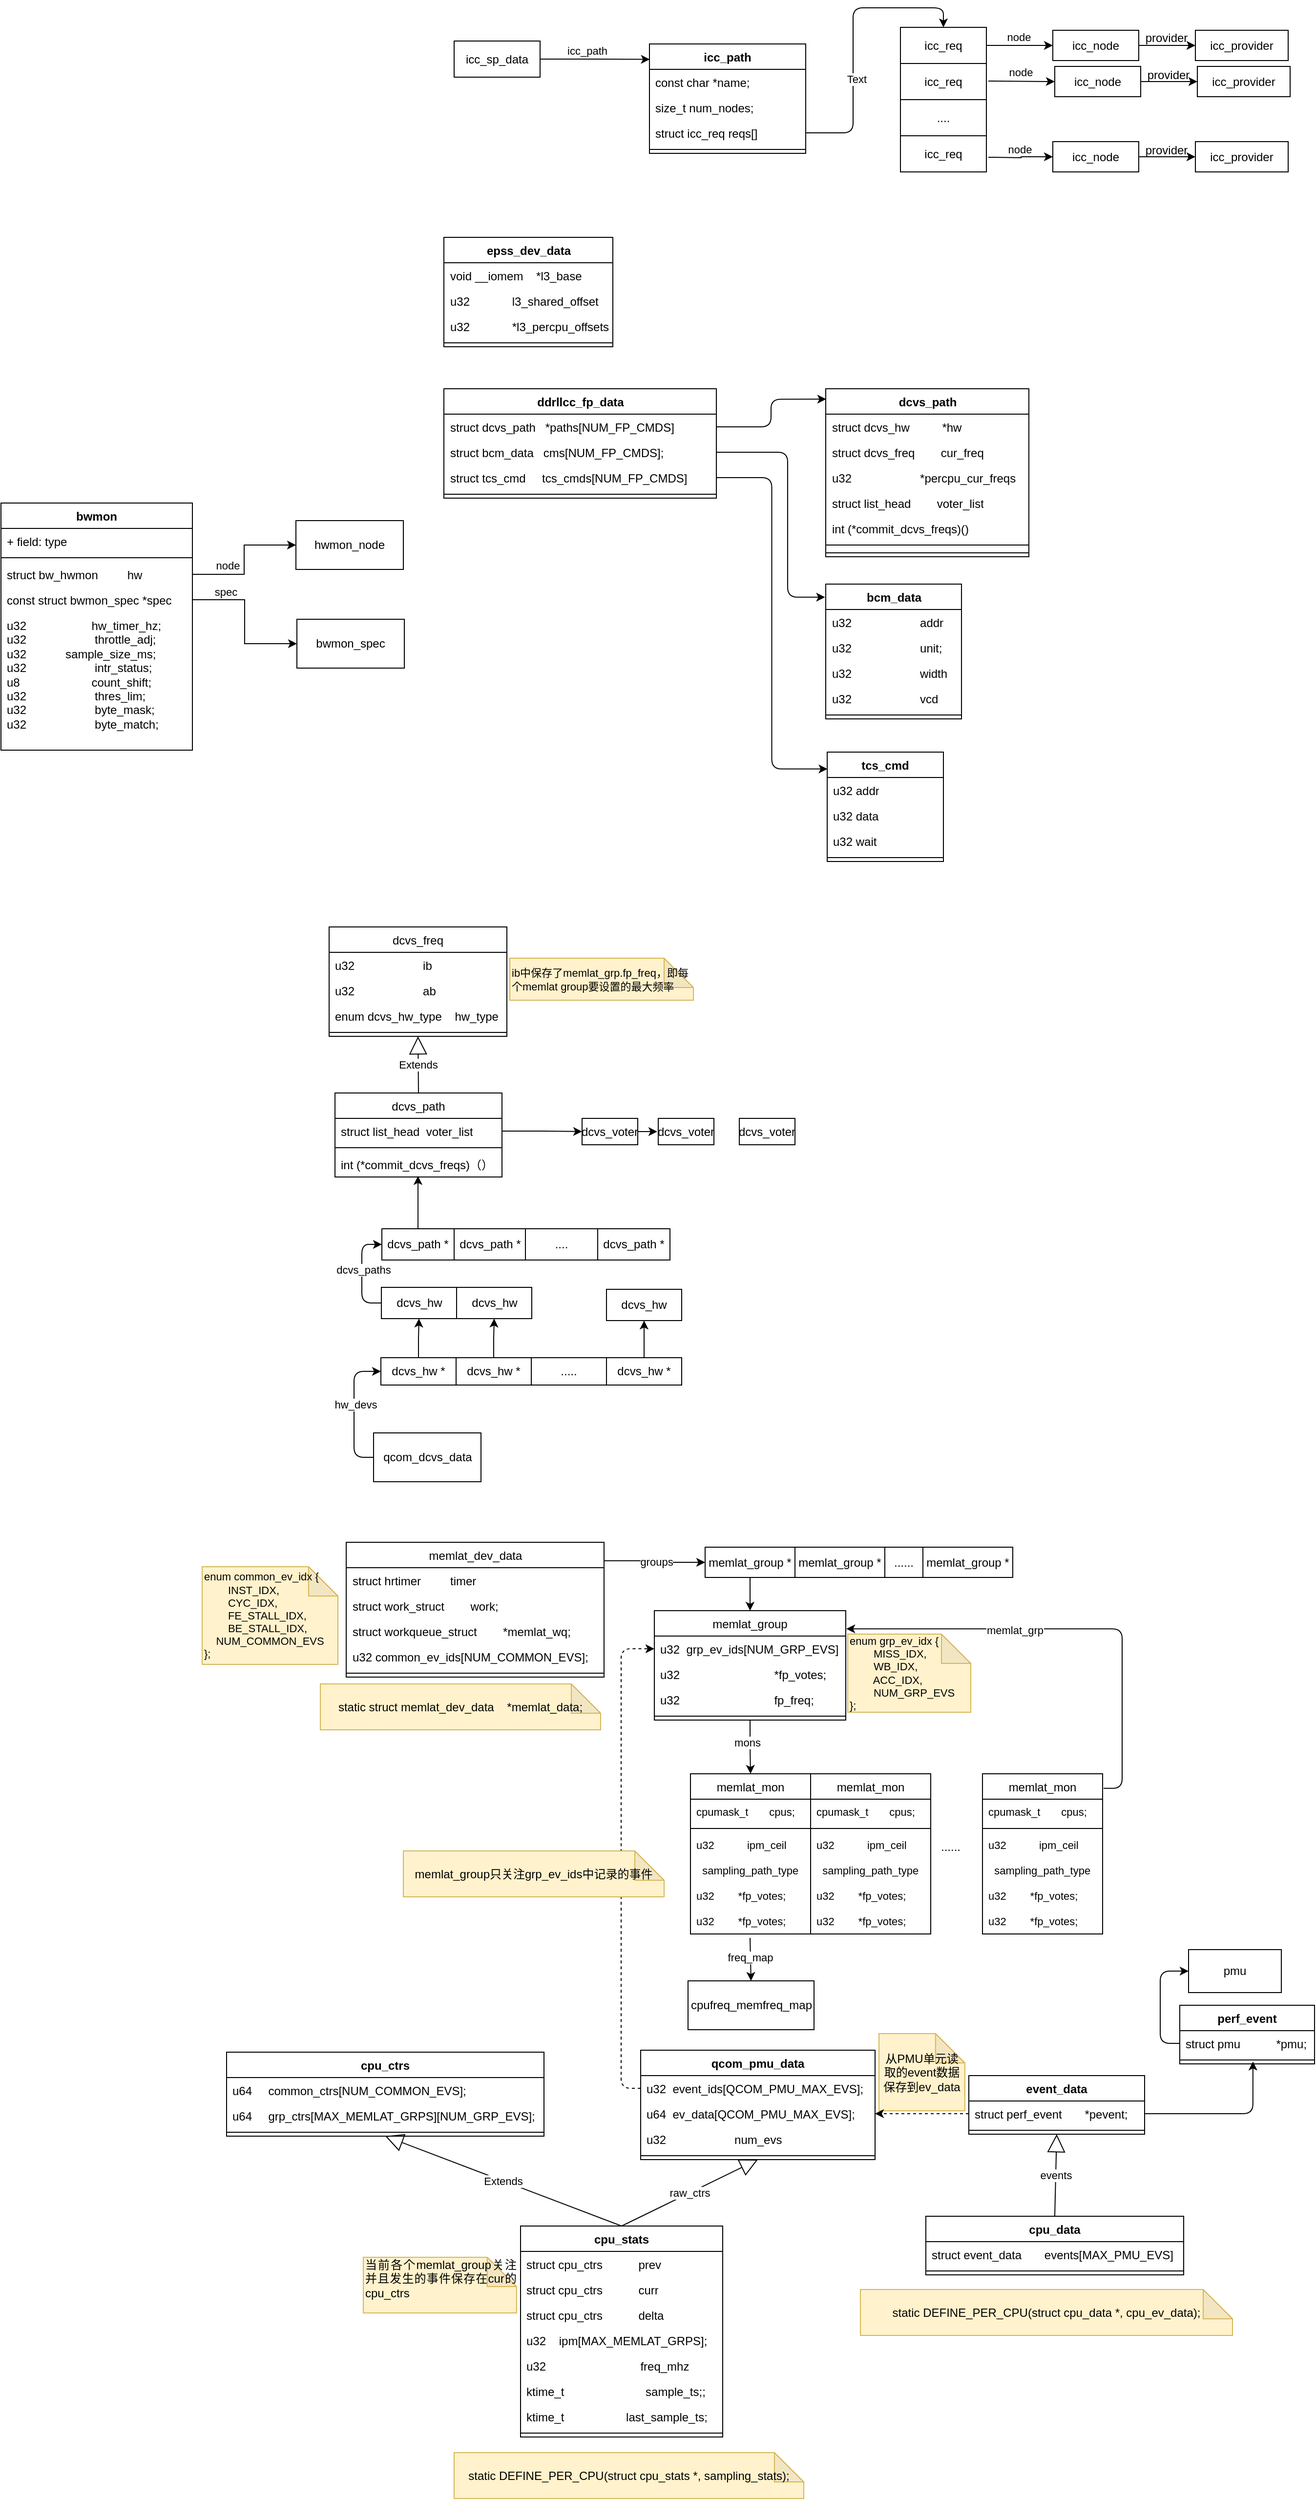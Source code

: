 <mxfile version="24.0.0" type="github">
  <diagram name="第 1 页" id="vD-AmZjFXGDDAUmnvSfB">
    <mxGraphModel dx="2193" dy="690" grid="0" gridSize="10" guides="1" tooltips="1" connect="1" arrows="1" fold="1" page="0" pageScale="1" pageWidth="827" pageHeight="1169" math="0" shadow="0">
      <root>
        <mxCell id="0" />
        <mxCell id="1" parent="0" />
        <mxCell id="YWDrDgBH9ZP_5OnWIL4n-14" style="edgeStyle=orthogonalEdgeStyle;rounded=0;orthogonalLoop=1;jettySize=auto;html=1;" parent="1" source="YWDrDgBH9ZP_5OnWIL4n-2" target="YWDrDgBH9ZP_5OnWIL4n-13" edge="1">
          <mxGeometry relative="1" as="geometry" />
        </mxCell>
        <mxCell id="YWDrDgBH9ZP_5OnWIL4n-2" value="dcvs_hw *" style="html=1;whiteSpace=wrap;" parent="1" vertex="1">
          <mxGeometry x="-256" y="1515" width="77" height="28" as="geometry" />
        </mxCell>
        <mxCell id="YWDrDgBH9ZP_5OnWIL4n-20" style="edgeStyle=orthogonalEdgeStyle;rounded=0;orthogonalLoop=1;jettySize=auto;html=1;entryX=0.497;entryY=0.962;entryDx=0;entryDy=0;entryPerimeter=0;" parent="1" source="YWDrDgBH9ZP_5OnWIL4n-3" target="YWDrDgBH9ZP_5OnWIL4n-103" edge="1">
          <mxGeometry relative="1" as="geometry">
            <mxPoint x="-218" y="1359" as="targetPoint" />
          </mxGeometry>
        </mxCell>
        <mxCell id="YWDrDgBH9ZP_5OnWIL4n-3" value="dcvs_path *" style="html=1;whiteSpace=wrap;" parent="1" vertex="1">
          <mxGeometry x="-255" y="1383" width="74" height="32" as="geometry" />
        </mxCell>
        <mxCell id="YWDrDgBH9ZP_5OnWIL4n-11" style="edgeStyle=orthogonalEdgeStyle;rounded=1;orthogonalLoop=1;jettySize=auto;html=1;entryX=0;entryY=0.5;entryDx=0;entryDy=0;exitX=0;exitY=0.5;exitDx=0;exitDy=0;curved=0;" parent="1" source="YWDrDgBH9ZP_5OnWIL4n-5" target="YWDrDgBH9ZP_5OnWIL4n-2" edge="1">
          <mxGeometry relative="1" as="geometry" />
        </mxCell>
        <mxCell id="YWDrDgBH9ZP_5OnWIL4n-12" value="hw_devs" style="edgeLabel;html=1;align=center;verticalAlign=middle;resizable=0;points=[];" parent="YWDrDgBH9ZP_5OnWIL4n-11" vertex="1" connectable="0">
          <mxGeometry x="0.096" y="-1" relative="1" as="geometry">
            <mxPoint as="offset" />
          </mxGeometry>
        </mxCell>
        <mxCell id="YWDrDgBH9ZP_5OnWIL4n-5" value="qcom_dcvs_data" style="html=1;whiteSpace=wrap;" parent="1" vertex="1">
          <mxGeometry x="-263.5" y="1592" width="110" height="50" as="geometry" />
        </mxCell>
        <mxCell id="YWDrDgBH9ZP_5OnWIL4n-24" style="edgeStyle=orthogonalEdgeStyle;rounded=0;orthogonalLoop=1;jettySize=auto;html=1;entryX=0.5;entryY=1;entryDx=0;entryDy=0;" parent="1" source="YWDrDgBH9ZP_5OnWIL4n-7" target="YWDrDgBH9ZP_5OnWIL4n-21" edge="1">
          <mxGeometry relative="1" as="geometry" />
        </mxCell>
        <mxCell id="YWDrDgBH9ZP_5OnWIL4n-7" value="dcvs_hw *" style="html=1;whiteSpace=wrap;" parent="1" vertex="1">
          <mxGeometry x="-179" y="1515" width="77" height="28" as="geometry" />
        </mxCell>
        <mxCell id="YWDrDgBH9ZP_5OnWIL4n-8" value="....." style="html=1;whiteSpace=wrap;" parent="1" vertex="1">
          <mxGeometry x="-102" y="1515" width="77" height="28" as="geometry" />
        </mxCell>
        <mxCell id="YWDrDgBH9ZP_5OnWIL4n-23" style="edgeStyle=orthogonalEdgeStyle;rounded=0;orthogonalLoop=1;jettySize=auto;html=1;entryX=0.5;entryY=1;entryDx=0;entryDy=0;" parent="1" source="YWDrDgBH9ZP_5OnWIL4n-9" target="YWDrDgBH9ZP_5OnWIL4n-22" edge="1">
          <mxGeometry relative="1" as="geometry" />
        </mxCell>
        <mxCell id="YWDrDgBH9ZP_5OnWIL4n-9" value="dcvs_hw *" style="html=1;whiteSpace=wrap;" parent="1" vertex="1">
          <mxGeometry x="-25" y="1515" width="77" height="28" as="geometry" />
        </mxCell>
        <mxCell id="YWDrDgBH9ZP_5OnWIL4n-37" style="edgeStyle=orthogonalEdgeStyle;rounded=1;orthogonalLoop=1;jettySize=auto;html=1;entryX=0;entryY=0.5;entryDx=0;entryDy=0;exitX=0;exitY=0.5;exitDx=0;exitDy=0;curved=0;" parent="1" source="YWDrDgBH9ZP_5OnWIL4n-13" target="YWDrDgBH9ZP_5OnWIL4n-3" edge="1">
          <mxGeometry relative="1" as="geometry" />
        </mxCell>
        <mxCell id="YWDrDgBH9ZP_5OnWIL4n-38" value="dcvs_paths" style="edgeLabel;html=1;align=center;verticalAlign=middle;resizable=0;points=[];" parent="YWDrDgBH9ZP_5OnWIL4n-37" vertex="1" connectable="0">
          <mxGeometry x="0.086" y="-1" relative="1" as="geometry">
            <mxPoint as="offset" />
          </mxGeometry>
        </mxCell>
        <mxCell id="YWDrDgBH9ZP_5OnWIL4n-13" value="dcvs_hw" style="html=1;whiteSpace=wrap;" parent="1" vertex="1">
          <mxGeometry x="-255.5" y="1443" width="77" height="32" as="geometry" />
        </mxCell>
        <mxCell id="YWDrDgBH9ZP_5OnWIL4n-16" value="dcvs_path *" style="html=1;whiteSpace=wrap;" parent="1" vertex="1">
          <mxGeometry x="-181" y="1383" width="74" height="32" as="geometry" />
        </mxCell>
        <mxCell id="YWDrDgBH9ZP_5OnWIL4n-17" value="...." style="html=1;whiteSpace=wrap;" parent="1" vertex="1">
          <mxGeometry x="-108" y="1383" width="74" height="32" as="geometry" />
        </mxCell>
        <mxCell id="YWDrDgBH9ZP_5OnWIL4n-18" value="dcvs_path *" style="html=1;whiteSpace=wrap;" parent="1" vertex="1">
          <mxGeometry x="-34" y="1383" width="74" height="32" as="geometry" />
        </mxCell>
        <mxCell id="YWDrDgBH9ZP_5OnWIL4n-21" value="dcvs_hw" style="html=1;whiteSpace=wrap;" parent="1" vertex="1">
          <mxGeometry x="-178.5" y="1443" width="77" height="32" as="geometry" />
        </mxCell>
        <mxCell id="YWDrDgBH9ZP_5OnWIL4n-22" value="dcvs_hw" style="html=1;whiteSpace=wrap;" parent="1" vertex="1">
          <mxGeometry x="-25" y="1445" width="77" height="32" as="geometry" />
        </mxCell>
        <mxCell id="YWDrDgBH9ZP_5OnWIL4n-46" style="edgeStyle=orthogonalEdgeStyle;rounded=0;orthogonalLoop=1;jettySize=auto;html=1;" parent="1" source="YWDrDgBH9ZP_5OnWIL4n-42" edge="1">
          <mxGeometry relative="1" as="geometry">
            <mxPoint x="27" y="1283.5" as="targetPoint" />
          </mxGeometry>
        </mxCell>
        <mxCell id="YWDrDgBH9ZP_5OnWIL4n-42" value="dcvs_voter" style="rounded=0;whiteSpace=wrap;html=1;" parent="1" vertex="1">
          <mxGeometry x="-50" y="1270" width="57" height="27" as="geometry" />
        </mxCell>
        <mxCell id="YWDrDgBH9ZP_5OnWIL4n-44" value="dcvs_voter" style="rounded=0;whiteSpace=wrap;html=1;" parent="1" vertex="1">
          <mxGeometry x="28" y="1270" width="57" height="27" as="geometry" />
        </mxCell>
        <mxCell id="YWDrDgBH9ZP_5OnWIL4n-45" value="dcvs_voter" style="rounded=0;whiteSpace=wrap;html=1;" parent="1" vertex="1">
          <mxGeometry x="111" y="1270" width="57" height="27" as="geometry" />
        </mxCell>
        <mxCell id="YWDrDgBH9ZP_5OnWIL4n-50" style="edgeStyle=orthogonalEdgeStyle;rounded=0;orthogonalLoop=1;jettySize=auto;html=1;entryX=0.002;entryY=0.141;entryDx=0;entryDy=0;entryPerimeter=0;" parent="1" source="YWDrDgBH9ZP_5OnWIL4n-48" target="YWDrDgBH9ZP_5OnWIL4n-53" edge="1">
          <mxGeometry relative="1" as="geometry">
            <mxPoint x="-16" y="184.5" as="targetPoint" />
          </mxGeometry>
        </mxCell>
        <mxCell id="YWDrDgBH9ZP_5OnWIL4n-51" value="icc_path" style="edgeLabel;html=1;align=center;verticalAlign=middle;resizable=0;points=[];" parent="YWDrDgBH9ZP_5OnWIL4n-50" vertex="1" connectable="0">
          <mxGeometry x="-0.128" y="-1" relative="1" as="geometry">
            <mxPoint x="-1" y="-10" as="offset" />
          </mxGeometry>
        </mxCell>
        <mxCell id="YWDrDgBH9ZP_5OnWIL4n-48" value="icc_sp_data" style="html=1;whiteSpace=wrap;" parent="1" vertex="1">
          <mxGeometry x="-181" y="167" width="88" height="37" as="geometry" />
        </mxCell>
        <mxCell id="YWDrDgBH9ZP_5OnWIL4n-53" value="icc_path" style="swimlane;fontStyle=1;align=center;verticalAlign=top;childLayout=stackLayout;horizontal=1;startSize=26;horizontalStack=0;resizeParent=1;resizeParentMax=0;resizeLast=0;collapsible=1;marginBottom=0;whiteSpace=wrap;html=1;" parent="1" vertex="1">
          <mxGeometry x="19" y="170" width="160" height="112" as="geometry" />
        </mxCell>
        <mxCell id="YWDrDgBH9ZP_5OnWIL4n-54" value="const char *name;" style="text;strokeColor=none;fillColor=none;align=left;verticalAlign=top;spacingLeft=4;spacingRight=4;overflow=hidden;rotatable=0;points=[[0,0.5],[1,0.5]];portConstraint=eastwest;whiteSpace=wrap;html=1;" parent="YWDrDgBH9ZP_5OnWIL4n-53" vertex="1">
          <mxGeometry y="26" width="160" height="26" as="geometry" />
        </mxCell>
        <mxCell id="YWDrDgBH9ZP_5OnWIL4n-57" value="size_t num_nodes;" style="text;strokeColor=none;fillColor=none;align=left;verticalAlign=top;spacingLeft=4;spacingRight=4;overflow=hidden;rotatable=0;points=[[0,0.5],[1,0.5]];portConstraint=eastwest;whiteSpace=wrap;html=1;" parent="YWDrDgBH9ZP_5OnWIL4n-53" vertex="1">
          <mxGeometry y="52" width="160" height="26" as="geometry" />
        </mxCell>
        <mxCell id="YWDrDgBH9ZP_5OnWIL4n-58" value="struct icc_req reqs[]" style="text;strokeColor=none;fillColor=none;align=left;verticalAlign=top;spacingLeft=4;spacingRight=4;overflow=hidden;rotatable=0;points=[[0,0.5],[1,0.5]];portConstraint=eastwest;whiteSpace=wrap;html=1;" parent="YWDrDgBH9ZP_5OnWIL4n-53" vertex="1">
          <mxGeometry y="78" width="160" height="26" as="geometry" />
        </mxCell>
        <mxCell id="YWDrDgBH9ZP_5OnWIL4n-55" value="" style="line;strokeWidth=1;fillColor=none;align=left;verticalAlign=middle;spacingTop=-1;spacingLeft=3;spacingRight=3;rotatable=0;labelPosition=right;points=[];portConstraint=eastwest;strokeColor=inherit;" parent="YWDrDgBH9ZP_5OnWIL4n-53" vertex="1">
          <mxGeometry y="104" width="160" height="8" as="geometry" />
        </mxCell>
        <mxCell id="YWDrDgBH9ZP_5OnWIL4n-65" style="edgeStyle=orthogonalEdgeStyle;rounded=0;orthogonalLoop=1;jettySize=auto;html=1;entryX=0;entryY=0.5;entryDx=0;entryDy=0;" parent="1" source="YWDrDgBH9ZP_5OnWIL4n-59" target="YWDrDgBH9ZP_5OnWIL4n-60" edge="1">
          <mxGeometry relative="1" as="geometry" />
        </mxCell>
        <mxCell id="YWDrDgBH9ZP_5OnWIL4n-66" value="node" style="edgeLabel;html=1;align=center;verticalAlign=middle;resizable=0;points=[];" parent="YWDrDgBH9ZP_5OnWIL4n-65" vertex="1" connectable="0">
          <mxGeometry x="-0.108" y="2" relative="1" as="geometry">
            <mxPoint x="2" y="-7" as="offset" />
          </mxGeometry>
        </mxCell>
        <mxCell id="YWDrDgBH9ZP_5OnWIL4n-59" value="icc_req" style="html=1;whiteSpace=wrap;" parent="1" vertex="1">
          <mxGeometry x="276" y="153" width="88" height="37" as="geometry" />
        </mxCell>
        <mxCell id="YWDrDgBH9ZP_5OnWIL4n-68" style="edgeStyle=orthogonalEdgeStyle;rounded=0;orthogonalLoop=1;jettySize=auto;html=1;entryX=0;entryY=0.5;entryDx=0;entryDy=0;" parent="1" source="YWDrDgBH9ZP_5OnWIL4n-60" target="YWDrDgBH9ZP_5OnWIL4n-67" edge="1">
          <mxGeometry relative="1" as="geometry" />
        </mxCell>
        <mxCell id="YWDrDgBH9ZP_5OnWIL4n-60" value="icc_node" style="html=1;whiteSpace=wrap;" parent="1" vertex="1">
          <mxGeometry x="432" y="156" width="88" height="31" as="geometry" />
        </mxCell>
        <mxCell id="YWDrDgBH9ZP_5OnWIL4n-61" value="icc_req" style="html=1;whiteSpace=wrap;" parent="1" vertex="1">
          <mxGeometry x="276" y="190" width="88" height="37" as="geometry" />
        </mxCell>
        <mxCell id="YWDrDgBH9ZP_5OnWIL4n-62" value="...." style="html=1;whiteSpace=wrap;" parent="1" vertex="1">
          <mxGeometry x="276" y="227" width="88" height="37" as="geometry" />
        </mxCell>
        <mxCell id="YWDrDgBH9ZP_5OnWIL4n-63" value="icc_req" style="html=1;whiteSpace=wrap;" parent="1" vertex="1">
          <mxGeometry x="276" y="264" width="88" height="37" as="geometry" />
        </mxCell>
        <mxCell id="YWDrDgBH9ZP_5OnWIL4n-67" value="icc_provider" style="html=1;whiteSpace=wrap;" parent="1" vertex="1">
          <mxGeometry x="578" y="156" width="95" height="31" as="geometry" />
        </mxCell>
        <mxCell id="YWDrDgBH9ZP_5OnWIL4n-69" value="provider" style="text;html=1;align=center;verticalAlign=middle;resizable=0;points=[];autosize=1;strokeColor=none;fillColor=none;" parent="1" vertex="1">
          <mxGeometry x="517" y="151" width="61" height="26" as="geometry" />
        </mxCell>
        <mxCell id="YWDrDgBH9ZP_5OnWIL4n-75" style="edgeStyle=orthogonalEdgeStyle;rounded=0;orthogonalLoop=1;jettySize=auto;html=1;entryX=0;entryY=0.5;entryDx=0;entryDy=0;" parent="1" target="YWDrDgBH9ZP_5OnWIL4n-78" edge="1">
          <mxGeometry relative="1" as="geometry">
            <mxPoint x="366" y="208" as="sourcePoint" />
          </mxGeometry>
        </mxCell>
        <mxCell id="YWDrDgBH9ZP_5OnWIL4n-76" value="node" style="edgeLabel;html=1;align=center;verticalAlign=middle;resizable=0;points=[];" parent="YWDrDgBH9ZP_5OnWIL4n-75" vertex="1" connectable="0">
          <mxGeometry x="-0.108" y="2" relative="1" as="geometry">
            <mxPoint x="2" y="-7" as="offset" />
          </mxGeometry>
        </mxCell>
        <mxCell id="YWDrDgBH9ZP_5OnWIL4n-77" style="edgeStyle=orthogonalEdgeStyle;rounded=0;orthogonalLoop=1;jettySize=auto;html=1;entryX=0;entryY=0.5;entryDx=0;entryDy=0;" parent="1" source="YWDrDgBH9ZP_5OnWIL4n-78" target="YWDrDgBH9ZP_5OnWIL4n-79" edge="1">
          <mxGeometry relative="1" as="geometry" />
        </mxCell>
        <mxCell id="YWDrDgBH9ZP_5OnWIL4n-78" value="icc_node" style="html=1;whiteSpace=wrap;" parent="1" vertex="1">
          <mxGeometry x="434" y="193" width="88" height="31" as="geometry" />
        </mxCell>
        <mxCell id="YWDrDgBH9ZP_5OnWIL4n-79" value="icc_provider" style="html=1;whiteSpace=wrap;" parent="1" vertex="1">
          <mxGeometry x="580" y="193" width="95" height="31" as="geometry" />
        </mxCell>
        <mxCell id="YWDrDgBH9ZP_5OnWIL4n-80" value="provider" style="text;html=1;align=center;verticalAlign=middle;resizable=0;points=[];autosize=1;strokeColor=none;fillColor=none;" parent="1" vertex="1">
          <mxGeometry x="519" y="189" width="61" height="26" as="geometry" />
        </mxCell>
        <mxCell id="YWDrDgBH9ZP_5OnWIL4n-81" style="edgeStyle=orthogonalEdgeStyle;rounded=0;orthogonalLoop=1;jettySize=auto;html=1;entryX=0;entryY=0.5;entryDx=0;entryDy=0;" parent="1" target="YWDrDgBH9ZP_5OnWIL4n-84" edge="1">
          <mxGeometry relative="1" as="geometry">
            <mxPoint x="366" y="286" as="sourcePoint" />
          </mxGeometry>
        </mxCell>
        <mxCell id="YWDrDgBH9ZP_5OnWIL4n-82" value="node" style="edgeLabel;html=1;align=center;verticalAlign=middle;resizable=0;points=[];" parent="YWDrDgBH9ZP_5OnWIL4n-81" vertex="1" connectable="0">
          <mxGeometry x="-0.108" y="2" relative="1" as="geometry">
            <mxPoint x="2" y="-7" as="offset" />
          </mxGeometry>
        </mxCell>
        <mxCell id="YWDrDgBH9ZP_5OnWIL4n-83" style="edgeStyle=orthogonalEdgeStyle;rounded=0;orthogonalLoop=1;jettySize=auto;html=1;entryX=0;entryY=0.5;entryDx=0;entryDy=0;" parent="1" source="YWDrDgBH9ZP_5OnWIL4n-84" target="YWDrDgBH9ZP_5OnWIL4n-85" edge="1">
          <mxGeometry relative="1" as="geometry" />
        </mxCell>
        <mxCell id="YWDrDgBH9ZP_5OnWIL4n-84" value="icc_node" style="html=1;whiteSpace=wrap;" parent="1" vertex="1">
          <mxGeometry x="432" y="270" width="88" height="31" as="geometry" />
        </mxCell>
        <mxCell id="YWDrDgBH9ZP_5OnWIL4n-85" value="icc_provider" style="html=1;whiteSpace=wrap;" parent="1" vertex="1">
          <mxGeometry x="578" y="270" width="95" height="31" as="geometry" />
        </mxCell>
        <mxCell id="YWDrDgBH9ZP_5OnWIL4n-86" value="provider" style="text;html=1;align=center;verticalAlign=middle;resizable=0;points=[];autosize=1;strokeColor=none;fillColor=none;" parent="1" vertex="1">
          <mxGeometry x="517" y="266" width="61" height="26" as="geometry" />
        </mxCell>
        <mxCell id="YWDrDgBH9ZP_5OnWIL4n-87" style="edgeStyle=orthogonalEdgeStyle;rounded=1;orthogonalLoop=1;jettySize=auto;html=1;entryX=0.5;entryY=0;entryDx=0;entryDy=0;curved=0;" parent="1" source="YWDrDgBH9ZP_5OnWIL4n-58" target="YWDrDgBH9ZP_5OnWIL4n-59" edge="1">
          <mxGeometry relative="1" as="geometry" />
        </mxCell>
        <mxCell id="YWDrDgBH9ZP_5OnWIL4n-88" value="Text" style="edgeLabel;html=1;align=center;verticalAlign=middle;resizable=0;points=[];" parent="YWDrDgBH9ZP_5OnWIL4n-87" vertex="1" connectable="0">
          <mxGeometry x="-0.281" y="-3" relative="1" as="geometry">
            <mxPoint as="offset" />
          </mxGeometry>
        </mxCell>
        <mxCell id="YWDrDgBH9ZP_5OnWIL4n-100" value="&lt;span style=&quot;font-weight: 400;&quot;&gt;dcvs_path&lt;/span&gt;" style="swimlane;fontStyle=1;align=center;verticalAlign=top;childLayout=stackLayout;horizontal=1;startSize=26;horizontalStack=0;resizeParent=1;resizeParentMax=0;resizeLast=0;collapsible=1;marginBottom=0;whiteSpace=wrap;html=1;" parent="1" vertex="1">
          <mxGeometry x="-303" y="1244" width="171" height="86" as="geometry">
            <mxRectangle x="17" y="-430" width="90" height="26" as="alternateBounds" />
          </mxGeometry>
        </mxCell>
        <mxCell id="YWDrDgBH9ZP_5OnWIL4n-104" value="struct list_head&amp;nbsp; voter_list" style="text;strokeColor=none;fillColor=none;align=left;verticalAlign=top;spacingLeft=4;spacingRight=4;overflow=hidden;rotatable=0;points=[[0,0.5],[1,0.5]];portConstraint=eastwest;whiteSpace=wrap;html=1;" parent="YWDrDgBH9ZP_5OnWIL4n-100" vertex="1">
          <mxGeometry y="26" width="171" height="26" as="geometry" />
        </mxCell>
        <mxCell id="YWDrDgBH9ZP_5OnWIL4n-102" value="" style="line;strokeWidth=1;fillColor=none;align=left;verticalAlign=middle;spacingTop=-1;spacingLeft=3;spacingRight=3;rotatable=0;labelPosition=right;points=[];portConstraint=eastwest;strokeColor=inherit;" parent="YWDrDgBH9ZP_5OnWIL4n-100" vertex="1">
          <mxGeometry y="52" width="171" height="8" as="geometry" />
        </mxCell>
        <mxCell id="YWDrDgBH9ZP_5OnWIL4n-103" value="int (*commit_dcvs_freqs)（）" style="text;strokeColor=none;fillColor=none;align=left;verticalAlign=top;spacingLeft=4;spacingRight=4;overflow=hidden;rotatable=0;points=[[0,0.5],[1,0.5]];portConstraint=eastwest;whiteSpace=wrap;html=1;" parent="YWDrDgBH9ZP_5OnWIL4n-100" vertex="1">
          <mxGeometry y="60" width="171" height="26" as="geometry" />
        </mxCell>
        <mxCell id="YWDrDgBH9ZP_5OnWIL4n-105" style="edgeStyle=orthogonalEdgeStyle;rounded=0;orthogonalLoop=1;jettySize=auto;html=1;entryX=0;entryY=0.5;entryDx=0;entryDy=0;" parent="1" source="YWDrDgBH9ZP_5OnWIL4n-104" target="YWDrDgBH9ZP_5OnWIL4n-42" edge="1">
          <mxGeometry relative="1" as="geometry">
            <mxPoint x="-48" y="1315" as="targetPoint" />
          </mxGeometry>
        </mxCell>
        <mxCell id="YWDrDgBH9ZP_5OnWIL4n-106" value="&lt;span style=&quot;font-weight: 400; text-align: left;&quot;&gt;dcvs_freq&lt;/span&gt;" style="swimlane;fontStyle=1;align=center;verticalAlign=top;childLayout=stackLayout;horizontal=1;startSize=26;horizontalStack=0;resizeParent=1;resizeParentMax=0;resizeLast=0;collapsible=1;marginBottom=0;whiteSpace=wrap;html=1;" parent="1" vertex="1">
          <mxGeometry x="-309" y="1074" width="182" height="112" as="geometry" />
        </mxCell>
        <mxCell id="YWDrDgBH9ZP_5OnWIL4n-107" value="u32&amp;nbsp; &amp;nbsp; &amp;nbsp; &amp;nbsp; &amp;nbsp; &amp;nbsp; &amp;nbsp; &amp;nbsp; &amp;nbsp; &amp;nbsp; &amp;nbsp;ib" style="text;strokeColor=none;fillColor=none;align=left;verticalAlign=top;spacingLeft=4;spacingRight=4;overflow=hidden;rotatable=0;points=[[0,0.5],[1,0.5]];portConstraint=eastwest;whiteSpace=wrap;html=1;" parent="YWDrDgBH9ZP_5OnWIL4n-106" vertex="1">
          <mxGeometry y="26" width="182" height="26" as="geometry" />
        </mxCell>
        <mxCell id="YWDrDgBH9ZP_5OnWIL4n-110" value="u32&amp;nbsp; &amp;nbsp; &amp;nbsp; &amp;nbsp; &amp;nbsp; &amp;nbsp; &amp;nbsp; &amp;nbsp; &amp;nbsp; &amp;nbsp; &amp;nbsp;ab" style="text;strokeColor=none;fillColor=none;align=left;verticalAlign=top;spacingLeft=4;spacingRight=4;overflow=hidden;rotatable=0;points=[[0,0.5],[1,0.5]];portConstraint=eastwest;whiteSpace=wrap;html=1;" parent="YWDrDgBH9ZP_5OnWIL4n-106" vertex="1">
          <mxGeometry y="52" width="182" height="26" as="geometry" />
        </mxCell>
        <mxCell id="YWDrDgBH9ZP_5OnWIL4n-111" value="enum dcvs_hw_type&amp;nbsp; &amp;nbsp; hw_type" style="text;strokeColor=none;fillColor=none;align=left;verticalAlign=top;spacingLeft=4;spacingRight=4;overflow=hidden;rotatable=0;points=[[0,0.5],[1,0.5]];portConstraint=eastwest;whiteSpace=wrap;html=1;" parent="YWDrDgBH9ZP_5OnWIL4n-106" vertex="1">
          <mxGeometry y="78" width="182" height="26" as="geometry" />
        </mxCell>
        <mxCell id="YWDrDgBH9ZP_5OnWIL4n-108" value="" style="line;strokeWidth=1;fillColor=none;align=left;verticalAlign=middle;spacingTop=-1;spacingLeft=3;spacingRight=3;rotatable=0;labelPosition=right;points=[];portConstraint=eastwest;strokeColor=inherit;" parent="YWDrDgBH9ZP_5OnWIL4n-106" vertex="1">
          <mxGeometry y="104" width="182" height="8" as="geometry" />
        </mxCell>
        <mxCell id="YWDrDgBH9ZP_5OnWIL4n-113" value="Extends" style="endArrow=block;endSize=16;endFill=0;html=1;rounded=0;exitX=0.5;exitY=0;exitDx=0;exitDy=0;entryX=0.5;entryY=1;entryDx=0;entryDy=0;" parent="1" source="YWDrDgBH9ZP_5OnWIL4n-100" target="YWDrDgBH9ZP_5OnWIL4n-106" edge="1">
          <mxGeometry width="160" relative="1" as="geometry">
            <mxPoint x="-73" y="1181" as="sourcePoint" />
            <mxPoint x="87" y="1181" as="targetPoint" />
          </mxGeometry>
        </mxCell>
        <mxCell id="YWDrDgBH9ZP_5OnWIL4n-114" value="ddrllcc_fp_data" style="swimlane;fontStyle=1;align=center;verticalAlign=top;childLayout=stackLayout;horizontal=1;startSize=26;horizontalStack=0;resizeParent=1;resizeParentMax=0;resizeLast=0;collapsible=1;marginBottom=0;whiteSpace=wrap;html=1;" parent="1" vertex="1">
          <mxGeometry x="-191.5" y="523" width="279" height="112" as="geometry" />
        </mxCell>
        <mxCell id="YWDrDgBH9ZP_5OnWIL4n-115" value="struct dcvs_path&amp;nbsp; &amp;nbsp;*paths[NUM_FP_CMDS]" style="text;strokeColor=none;fillColor=none;align=left;verticalAlign=top;spacingLeft=4;spacingRight=4;overflow=hidden;rotatable=0;points=[[0,0.5],[1,0.5]];portConstraint=eastwest;whiteSpace=wrap;html=1;" parent="YWDrDgBH9ZP_5OnWIL4n-114" vertex="1">
          <mxGeometry y="26" width="279" height="26" as="geometry" />
        </mxCell>
        <mxCell id="YWDrDgBH9ZP_5OnWIL4n-118" value="struct bcm_data&amp;nbsp; &amp;nbsp;cms[NUM_FP_CMDS];" style="text;strokeColor=none;fillColor=none;align=left;verticalAlign=top;spacingLeft=4;spacingRight=4;overflow=hidden;rotatable=0;points=[[0,0.5],[1,0.5]];portConstraint=eastwest;whiteSpace=wrap;html=1;" parent="YWDrDgBH9ZP_5OnWIL4n-114" vertex="1">
          <mxGeometry y="52" width="279" height="26" as="geometry" />
        </mxCell>
        <mxCell id="YWDrDgBH9ZP_5OnWIL4n-119" value="struct tcs_cmd&amp;nbsp; &amp;nbsp; &amp;nbsp;tcs_cmds[NUM_FP_CMDS]" style="text;strokeColor=none;fillColor=none;align=left;verticalAlign=top;spacingLeft=4;spacingRight=4;overflow=hidden;rotatable=0;points=[[0,0.5],[1,0.5]];portConstraint=eastwest;whiteSpace=wrap;html=1;" parent="YWDrDgBH9ZP_5OnWIL4n-114" vertex="1">
          <mxGeometry y="78" width="279" height="26" as="geometry" />
        </mxCell>
        <mxCell id="YWDrDgBH9ZP_5OnWIL4n-116" value="" style="line;strokeWidth=1;fillColor=none;align=left;verticalAlign=middle;spacingTop=-1;spacingLeft=3;spacingRight=3;rotatable=0;labelPosition=right;points=[];portConstraint=eastwest;strokeColor=inherit;" parent="YWDrDgBH9ZP_5OnWIL4n-114" vertex="1">
          <mxGeometry y="104" width="279" height="8" as="geometry" />
        </mxCell>
        <mxCell id="YWDrDgBH9ZP_5OnWIL4n-120" value="dcvs_path" style="swimlane;fontStyle=1;align=center;verticalAlign=top;childLayout=stackLayout;horizontal=1;startSize=26;horizontalStack=0;resizeParent=1;resizeParentMax=0;resizeLast=0;collapsible=1;marginBottom=0;whiteSpace=wrap;html=1;" parent="1" vertex="1">
          <mxGeometry x="199.5" y="523" width="208" height="172" as="geometry" />
        </mxCell>
        <mxCell id="YWDrDgBH9ZP_5OnWIL4n-121" value="struct dcvs_hw&amp;nbsp; &amp;nbsp; &amp;nbsp; &amp;nbsp; &amp;nbsp; *hw" style="text;strokeColor=none;fillColor=none;align=left;verticalAlign=top;spacingLeft=4;spacingRight=4;overflow=hidden;rotatable=0;points=[[0,0.5],[1,0.5]];portConstraint=eastwest;whiteSpace=wrap;html=1;" parent="YWDrDgBH9ZP_5OnWIL4n-120" vertex="1">
          <mxGeometry y="26" width="208" height="26" as="geometry" />
        </mxCell>
        <mxCell id="YWDrDgBH9ZP_5OnWIL4n-122" value="struct dcvs_freq&amp;nbsp; &amp;nbsp; &amp;nbsp; &amp;nbsp; cur_freq" style="text;strokeColor=none;fillColor=none;align=left;verticalAlign=top;spacingLeft=4;spacingRight=4;overflow=hidden;rotatable=0;points=[[0,0.5],[1,0.5]];portConstraint=eastwest;whiteSpace=wrap;html=1;" parent="YWDrDgBH9ZP_5OnWIL4n-120" vertex="1">
          <mxGeometry y="52" width="208" height="26" as="geometry" />
        </mxCell>
        <mxCell id="YWDrDgBH9ZP_5OnWIL4n-123" value="u32&amp;nbsp; &amp;nbsp; &amp;nbsp; &amp;nbsp; &amp;nbsp; &amp;nbsp; &amp;nbsp; &amp;nbsp; &amp;nbsp; &amp;nbsp; &amp;nbsp;*percpu_cur_freqs" style="text;strokeColor=none;fillColor=none;align=left;verticalAlign=top;spacingLeft=4;spacingRight=4;overflow=hidden;rotatable=0;points=[[0,0.5],[1,0.5]];portConstraint=eastwest;whiteSpace=wrap;html=1;" parent="YWDrDgBH9ZP_5OnWIL4n-120" vertex="1">
          <mxGeometry y="78" width="208" height="26" as="geometry" />
        </mxCell>
        <mxCell id="YWDrDgBH9ZP_5OnWIL4n-125" value="struct list_head&amp;nbsp; &amp;nbsp; &amp;nbsp; &amp;nbsp; voter_list" style="text;strokeColor=none;fillColor=none;align=left;verticalAlign=top;spacingLeft=4;spacingRight=4;overflow=hidden;rotatable=0;points=[[0,0.5],[1,0.5]];portConstraint=eastwest;whiteSpace=wrap;html=1;" parent="YWDrDgBH9ZP_5OnWIL4n-120" vertex="1">
          <mxGeometry y="104" width="208" height="26" as="geometry" />
        </mxCell>
        <mxCell id="YWDrDgBH9ZP_5OnWIL4n-128" value="int (*commit_dcvs_freqs)()" style="text;strokeColor=none;fillColor=none;align=left;verticalAlign=top;spacingLeft=4;spacingRight=4;overflow=hidden;rotatable=0;points=[[0,0.5],[1,0.5]];portConstraint=eastwest;whiteSpace=wrap;html=1;" parent="YWDrDgBH9ZP_5OnWIL4n-120" vertex="1">
          <mxGeometry y="130" width="208" height="26" as="geometry" />
        </mxCell>
        <mxCell id="YWDrDgBH9ZP_5OnWIL4n-124" value="" style="line;strokeWidth=1;fillColor=none;align=left;verticalAlign=middle;spacingTop=-1;spacingLeft=3;spacingRight=3;rotatable=0;labelPosition=right;points=[];portConstraint=eastwest;strokeColor=inherit;" parent="YWDrDgBH9ZP_5OnWIL4n-120" vertex="1">
          <mxGeometry y="156" width="208" height="8" as="geometry" />
        </mxCell>
        <mxCell id="YWDrDgBH9ZP_5OnWIL4n-126" value="" style="line;strokeWidth=1;fillColor=none;align=left;verticalAlign=middle;spacingTop=-1;spacingLeft=3;spacingRight=3;rotatable=0;labelPosition=right;points=[];portConstraint=eastwest;strokeColor=inherit;" parent="YWDrDgBH9ZP_5OnWIL4n-120" vertex="1">
          <mxGeometry y="164" width="208" height="8" as="geometry" />
        </mxCell>
        <mxCell id="YWDrDgBH9ZP_5OnWIL4n-129" style="edgeStyle=orthogonalEdgeStyle;rounded=1;orthogonalLoop=1;jettySize=auto;html=1;entryX=0.002;entryY=0.062;entryDx=0;entryDy=0;entryPerimeter=0;curved=0;" parent="1" source="YWDrDgBH9ZP_5OnWIL4n-115" target="YWDrDgBH9ZP_5OnWIL4n-120" edge="1">
          <mxGeometry relative="1" as="geometry" />
        </mxCell>
        <mxCell id="YWDrDgBH9ZP_5OnWIL4n-135" value="tcs_cmd" style="swimlane;fontStyle=1;align=center;verticalAlign=top;childLayout=stackLayout;horizontal=1;startSize=26;horizontalStack=0;resizeParent=1;resizeParentMax=0;resizeLast=0;collapsible=1;marginBottom=0;whiteSpace=wrap;html=1;" parent="1" vertex="1">
          <mxGeometry x="201" y="895" width="119" height="112" as="geometry" />
        </mxCell>
        <mxCell id="YWDrDgBH9ZP_5OnWIL4n-136" value="u32 addr" style="text;strokeColor=none;fillColor=none;align=left;verticalAlign=top;spacingLeft=4;spacingRight=4;overflow=hidden;rotatable=0;points=[[0,0.5],[1,0.5]];portConstraint=eastwest;whiteSpace=wrap;html=1;" parent="YWDrDgBH9ZP_5OnWIL4n-135" vertex="1">
          <mxGeometry y="26" width="119" height="26" as="geometry" />
        </mxCell>
        <mxCell id="YWDrDgBH9ZP_5OnWIL4n-139" value="u32 data" style="text;strokeColor=none;fillColor=none;align=left;verticalAlign=top;spacingLeft=4;spacingRight=4;overflow=hidden;rotatable=0;points=[[0,0.5],[1,0.5]];portConstraint=eastwest;whiteSpace=wrap;html=1;" parent="YWDrDgBH9ZP_5OnWIL4n-135" vertex="1">
          <mxGeometry y="52" width="119" height="26" as="geometry" />
        </mxCell>
        <mxCell id="YWDrDgBH9ZP_5OnWIL4n-140" value="u32 wait" style="text;strokeColor=none;fillColor=none;align=left;verticalAlign=top;spacingLeft=4;spacingRight=4;overflow=hidden;rotatable=0;points=[[0,0.5],[1,0.5]];portConstraint=eastwest;whiteSpace=wrap;html=1;" parent="YWDrDgBH9ZP_5OnWIL4n-135" vertex="1">
          <mxGeometry y="78" width="119" height="26" as="geometry" />
        </mxCell>
        <mxCell id="YWDrDgBH9ZP_5OnWIL4n-137" value="" style="line;strokeWidth=1;fillColor=none;align=left;verticalAlign=middle;spacingTop=-1;spacingLeft=3;spacingRight=3;rotatable=0;labelPosition=right;points=[];portConstraint=eastwest;strokeColor=inherit;" parent="YWDrDgBH9ZP_5OnWIL4n-135" vertex="1">
          <mxGeometry y="104" width="119" height="8" as="geometry" />
        </mxCell>
        <mxCell id="YWDrDgBH9ZP_5OnWIL4n-141" style="edgeStyle=orthogonalEdgeStyle;rounded=1;orthogonalLoop=1;jettySize=auto;html=1;entryX=0.002;entryY=0.154;entryDx=0;entryDy=0;entryPerimeter=0;curved=0;" parent="1" source="YWDrDgBH9ZP_5OnWIL4n-119" target="YWDrDgBH9ZP_5OnWIL4n-135" edge="1">
          <mxGeometry relative="1" as="geometry" />
        </mxCell>
        <mxCell id="YWDrDgBH9ZP_5OnWIL4n-142" value="bcm_data" style="swimlane;fontStyle=1;align=center;verticalAlign=top;childLayout=stackLayout;horizontal=1;startSize=26;horizontalStack=0;resizeParent=1;resizeParentMax=0;resizeLast=0;collapsible=1;marginBottom=0;whiteSpace=wrap;html=1;" parent="1" vertex="1">
          <mxGeometry x="199.5" y="723" width="139" height="138" as="geometry" />
        </mxCell>
        <mxCell id="YWDrDgBH9ZP_5OnWIL4n-143" value="u32&amp;nbsp; &amp;nbsp; &amp;nbsp; &amp;nbsp; &amp;nbsp; &amp;nbsp; &amp;nbsp; &amp;nbsp; &amp;nbsp; &amp;nbsp; &amp;nbsp;addr" style="text;strokeColor=none;fillColor=none;align=left;verticalAlign=top;spacingLeft=4;spacingRight=4;overflow=hidden;rotatable=0;points=[[0,0.5],[1,0.5]];portConstraint=eastwest;whiteSpace=wrap;html=1;" parent="YWDrDgBH9ZP_5OnWIL4n-142" vertex="1">
          <mxGeometry y="26" width="139" height="26" as="geometry" />
        </mxCell>
        <mxCell id="YWDrDgBH9ZP_5OnWIL4n-146" value="u32&amp;nbsp; &amp;nbsp; &amp;nbsp; &amp;nbsp; &amp;nbsp; &amp;nbsp; &amp;nbsp; &amp;nbsp; &amp;nbsp; &amp;nbsp; &amp;nbsp;unit;" style="text;strokeColor=none;fillColor=none;align=left;verticalAlign=top;spacingLeft=4;spacingRight=4;overflow=hidden;rotatable=0;points=[[0,0.5],[1,0.5]];portConstraint=eastwest;whiteSpace=wrap;html=1;" parent="YWDrDgBH9ZP_5OnWIL4n-142" vertex="1">
          <mxGeometry y="52" width="139" height="26" as="geometry" />
        </mxCell>
        <mxCell id="YWDrDgBH9ZP_5OnWIL4n-147" value="u32&amp;nbsp; &amp;nbsp; &amp;nbsp; &amp;nbsp; &amp;nbsp; &amp;nbsp; &amp;nbsp; &amp;nbsp; &amp;nbsp; &amp;nbsp; &amp;nbsp;width" style="text;strokeColor=none;fillColor=none;align=left;verticalAlign=top;spacingLeft=4;spacingRight=4;overflow=hidden;rotatable=0;points=[[0,0.5],[1,0.5]];portConstraint=eastwest;whiteSpace=wrap;html=1;" parent="YWDrDgBH9ZP_5OnWIL4n-142" vertex="1">
          <mxGeometry y="78" width="139" height="26" as="geometry" />
        </mxCell>
        <mxCell id="YWDrDgBH9ZP_5OnWIL4n-148" value="u32&amp;nbsp; &amp;nbsp; &amp;nbsp; &amp;nbsp; &amp;nbsp; &amp;nbsp; &amp;nbsp; &amp;nbsp; &amp;nbsp; &amp;nbsp; &amp;nbsp;vcd" style="text;strokeColor=none;fillColor=none;align=left;verticalAlign=top;spacingLeft=4;spacingRight=4;overflow=hidden;rotatable=0;points=[[0,0.5],[1,0.5]];portConstraint=eastwest;whiteSpace=wrap;html=1;" parent="YWDrDgBH9ZP_5OnWIL4n-142" vertex="1">
          <mxGeometry y="104" width="139" height="26" as="geometry" />
        </mxCell>
        <mxCell id="YWDrDgBH9ZP_5OnWIL4n-144" value="" style="line;strokeWidth=1;fillColor=none;align=left;verticalAlign=middle;spacingTop=-1;spacingLeft=3;spacingRight=3;rotatable=0;labelPosition=right;points=[];portConstraint=eastwest;strokeColor=inherit;" parent="YWDrDgBH9ZP_5OnWIL4n-142" vertex="1">
          <mxGeometry y="130" width="139" height="8" as="geometry" />
        </mxCell>
        <mxCell id="YWDrDgBH9ZP_5OnWIL4n-149" style="edgeStyle=orthogonalEdgeStyle;rounded=1;orthogonalLoop=1;jettySize=auto;html=1;entryX=-0.005;entryY=0.097;entryDx=0;entryDy=0;entryPerimeter=0;curved=0;" parent="1" source="YWDrDgBH9ZP_5OnWIL4n-118" target="YWDrDgBH9ZP_5OnWIL4n-142" edge="1">
          <mxGeometry relative="1" as="geometry">
            <Array as="points">
              <mxPoint x="160.5" y="588" />
              <mxPoint x="160.5" y="736" />
            </Array>
          </mxGeometry>
        </mxCell>
        <mxCell id="YWDrDgBH9ZP_5OnWIL4n-150" value="epss_dev_data" style="swimlane;fontStyle=1;align=center;verticalAlign=top;childLayout=stackLayout;horizontal=1;startSize=26;horizontalStack=0;resizeParent=1;resizeParentMax=0;resizeLast=0;collapsible=1;marginBottom=0;whiteSpace=wrap;html=1;" parent="1" vertex="1">
          <mxGeometry x="-191.5" y="368" width="173" height="112" as="geometry" />
        </mxCell>
        <mxCell id="YWDrDgBH9ZP_5OnWIL4n-151" value="void __iomem&amp;nbsp; &amp;nbsp; *l3_base" style="text;strokeColor=none;fillColor=none;align=left;verticalAlign=top;spacingLeft=4;spacingRight=4;overflow=hidden;rotatable=0;points=[[0,0.5],[1,0.5]];portConstraint=eastwest;whiteSpace=wrap;html=1;" parent="YWDrDgBH9ZP_5OnWIL4n-150" vertex="1">
          <mxGeometry y="26" width="173" height="26" as="geometry" />
        </mxCell>
        <mxCell id="YWDrDgBH9ZP_5OnWIL4n-154" value="u32&amp;nbsp; &amp;nbsp; &amp;nbsp; &amp;nbsp; &amp;nbsp; &amp;nbsp; &amp;nbsp;l3_shared_offset" style="text;strokeColor=none;fillColor=none;align=left;verticalAlign=top;spacingLeft=4;spacingRight=4;overflow=hidden;rotatable=0;points=[[0,0.5],[1,0.5]];portConstraint=eastwest;whiteSpace=wrap;html=1;" parent="YWDrDgBH9ZP_5OnWIL4n-150" vertex="1">
          <mxGeometry y="52" width="173" height="26" as="geometry" />
        </mxCell>
        <mxCell id="YWDrDgBH9ZP_5OnWIL4n-155" value="u32&amp;nbsp; &amp;nbsp; &amp;nbsp; &amp;nbsp; &amp;nbsp; &amp;nbsp; &amp;nbsp;*l3_percpu_offsets" style="text;strokeColor=none;fillColor=none;align=left;verticalAlign=top;spacingLeft=4;spacingRight=4;overflow=hidden;rotatable=0;points=[[0,0.5],[1,0.5]];portConstraint=eastwest;whiteSpace=wrap;html=1;" parent="YWDrDgBH9ZP_5OnWIL4n-150" vertex="1">
          <mxGeometry y="78" width="173" height="26" as="geometry" />
        </mxCell>
        <mxCell id="YWDrDgBH9ZP_5OnWIL4n-152" value="" style="line;strokeWidth=1;fillColor=none;align=left;verticalAlign=middle;spacingTop=-1;spacingLeft=3;spacingRight=3;rotatable=0;labelPosition=right;points=[];portConstraint=eastwest;strokeColor=inherit;" parent="YWDrDgBH9ZP_5OnWIL4n-150" vertex="1">
          <mxGeometry y="104" width="173" height="8" as="geometry" />
        </mxCell>
        <mxCell id="YWDrDgBH9ZP_5OnWIL4n-164" style="edgeStyle=orthogonalEdgeStyle;rounded=0;orthogonalLoop=1;jettySize=auto;html=1;entryX=0;entryY=0.5;entryDx=0;entryDy=0;exitX=1;exitY=0.5;exitDx=0;exitDy=0;" parent="1" source="rbcTsm3IMr83Z6UvLnom-38" target="YWDrDgBH9ZP_5OnWIL4n-163" edge="1">
          <mxGeometry relative="1" as="geometry">
            <mxPoint x="-271" y="797" as="sourcePoint" />
          </mxGeometry>
        </mxCell>
        <mxCell id="YWDrDgBH9ZP_5OnWIL4n-165" value="node" style="edgeLabel;html=1;align=center;verticalAlign=middle;resizable=0;points=[];" parent="YWDrDgBH9ZP_5OnWIL4n-164" vertex="1" connectable="0">
          <mxGeometry x="0.241" relative="1" as="geometry">
            <mxPoint x="-19" y="21" as="offset" />
          </mxGeometry>
        </mxCell>
        <mxCell id="YWDrDgBH9ZP_5OnWIL4n-163" value="hwmon_node" style="html=1;whiteSpace=wrap;" parent="1" vertex="1">
          <mxGeometry x="-343" y="658" width="110" height="50" as="geometry" />
        </mxCell>
        <mxCell id="YWDrDgBH9ZP_5OnWIL4n-167" value="&lt;span style=&quot;font-weight: 400;&quot;&gt;memlat_dev_data&lt;/span&gt;" style="swimlane;fontStyle=1;align=center;verticalAlign=top;childLayout=stackLayout;horizontal=1;startSize=26;horizontalStack=0;resizeParent=1;resizeParentMax=0;resizeLast=0;collapsible=1;marginBottom=0;whiteSpace=wrap;html=1;" parent="1" vertex="1">
          <mxGeometry x="-291.5" y="1704" width="264" height="138" as="geometry" />
        </mxCell>
        <mxCell id="YWDrDgBH9ZP_5OnWIL4n-217" value="struct hrtimer&amp;nbsp; &amp;nbsp; &amp;nbsp; &amp;nbsp; &amp;nbsp;timer" style="text;strokeColor=none;fillColor=none;align=left;verticalAlign=top;spacingLeft=4;spacingRight=4;overflow=hidden;rotatable=0;points=[[0,0.5],[1,0.5]];portConstraint=eastwest;whiteSpace=wrap;html=1;" parent="YWDrDgBH9ZP_5OnWIL4n-167" vertex="1">
          <mxGeometry y="26" width="264" height="26" as="geometry" />
        </mxCell>
        <mxCell id="YWDrDgBH9ZP_5OnWIL4n-218" value="struct work_struct        work;" style="text;strokeColor=none;fillColor=none;align=left;verticalAlign=top;spacingLeft=4;spacingRight=4;overflow=hidden;rotatable=0;points=[[0,0.5],[1,0.5]];portConstraint=eastwest;whiteSpace=wrap;html=1;" parent="YWDrDgBH9ZP_5OnWIL4n-167" vertex="1">
          <mxGeometry y="52" width="264" height="26" as="geometry" />
        </mxCell>
        <mxCell id="pFP3C433T4drB_RvzbZX-53" value="struct workqueue_struct        *memlat_wq;" style="text;strokeColor=none;fillColor=none;align=left;verticalAlign=top;spacingLeft=4;spacingRight=4;overflow=hidden;rotatable=0;points=[[0,0.5],[1,0.5]];portConstraint=eastwest;whiteSpace=wrap;html=1;" parent="YWDrDgBH9ZP_5OnWIL4n-167" vertex="1">
          <mxGeometry y="78" width="264" height="26" as="geometry" />
        </mxCell>
        <mxCell id="YWDrDgBH9ZP_5OnWIL4n-168" value="u32 common_ev_ids[NUM_COMMON_EVS];" style="text;strokeColor=none;fillColor=none;align=left;verticalAlign=top;spacingLeft=4;spacingRight=4;overflow=hidden;rotatable=0;points=[[0,0.5],[1,0.5]];portConstraint=eastwest;whiteSpace=wrap;html=1;" parent="YWDrDgBH9ZP_5OnWIL4n-167" vertex="1">
          <mxGeometry y="104" width="264" height="26" as="geometry" />
        </mxCell>
        <mxCell id="YWDrDgBH9ZP_5OnWIL4n-169" value="" style="line;strokeWidth=1;fillColor=none;align=left;verticalAlign=middle;spacingTop=-1;spacingLeft=3;spacingRight=3;rotatable=0;labelPosition=right;points=[];portConstraint=eastwest;strokeColor=inherit;" parent="YWDrDgBH9ZP_5OnWIL4n-167" vertex="1">
          <mxGeometry y="130" width="264" height="8" as="geometry" />
        </mxCell>
        <mxCell id="YWDrDgBH9ZP_5OnWIL4n-172" value="memlat_group *" style="html=1;whiteSpace=wrap;" parent="1" vertex="1">
          <mxGeometry x="76" y="1709" width="92" height="31" as="geometry" />
        </mxCell>
        <mxCell id="YWDrDgBH9ZP_5OnWIL4n-199" style="edgeStyle=orthogonalEdgeStyle;rounded=1;orthogonalLoop=1;jettySize=auto;html=1;curved=0;" parent="1" target="YWDrDgBH9ZP_5OnWIL4n-198" edge="1">
          <mxGeometry relative="1" as="geometry">
            <mxPoint x="122" y="2109" as="sourcePoint" />
          </mxGeometry>
        </mxCell>
        <mxCell id="YWDrDgBH9ZP_5OnWIL4n-200" value="freq_map" style="edgeLabel;html=1;align=center;verticalAlign=middle;resizable=0;points=[];fontFamily=Helvetica;fontSize=11;fontColor=default;labelBackgroundColor=default;" parent="YWDrDgBH9ZP_5OnWIL4n-199" vertex="1" connectable="0">
          <mxGeometry x="-0.101" y="-1" relative="1" as="geometry">
            <mxPoint as="offset" />
          </mxGeometry>
        </mxCell>
        <mxCell id="YWDrDgBH9ZP_5OnWIL4n-181" value="memlat_group *" style="html=1;whiteSpace=wrap;" parent="1" vertex="1">
          <mxGeometry x="168" y="1709" width="92" height="31" as="geometry" />
        </mxCell>
        <mxCell id="YWDrDgBH9ZP_5OnWIL4n-182" value="......" style="html=1;whiteSpace=wrap;" parent="1" vertex="1">
          <mxGeometry x="260" y="1709" width="39" height="31" as="geometry" />
        </mxCell>
        <mxCell id="YWDrDgBH9ZP_5OnWIL4n-183" value="memlat_group *" style="html=1;whiteSpace=wrap;" parent="1" vertex="1">
          <mxGeometry x="299" y="1709" width="92" height="31" as="geometry" />
        </mxCell>
        <mxCell id="YWDrDgBH9ZP_5OnWIL4n-185" style="edgeStyle=orthogonalEdgeStyle;rounded=0;orthogonalLoop=1;jettySize=auto;html=1;entryX=0.5;entryY=0;entryDx=0;entryDy=0;" parent="1" source="YWDrDgBH9ZP_5OnWIL4n-172" target="YWDrDgBH9ZP_5OnWIL4n-193" edge="1">
          <mxGeometry relative="1" as="geometry">
            <mxPoint x="122.103" y="1811.992" as="targetPoint" />
          </mxGeometry>
        </mxCell>
        <mxCell id="YWDrDgBH9ZP_5OnWIL4n-187" style="edgeStyle=orthogonalEdgeStyle;rounded=1;orthogonalLoop=1;jettySize=auto;html=1;entryX=0.5;entryY=0;entryDx=0;entryDy=0;exitX=0.5;exitY=1;exitDx=0;exitDy=0;curved=0;" parent="1" source="YWDrDgBH9ZP_5OnWIL4n-193" target="YWDrDgBH9ZP_5OnWIL4n-205" edge="1">
          <mxGeometry relative="1" as="geometry">
            <mxPoint x="117.5" y="1906" as="sourcePoint" />
            <mxPoint x="122.195" y="1902.296" as="targetPoint" />
          </mxGeometry>
        </mxCell>
        <mxCell id="YWDrDgBH9ZP_5OnWIL4n-189" value="mons" style="edgeLabel;html=1;align=center;verticalAlign=middle;resizable=0;points=[];" parent="YWDrDgBH9ZP_5OnWIL4n-187" vertex="1" connectable="0">
          <mxGeometry x="-0.287" y="-2" relative="1" as="geometry">
            <mxPoint x="-1" y="3" as="offset" />
          </mxGeometry>
        </mxCell>
        <mxCell id="YWDrDgBH9ZP_5OnWIL4n-193" value="&lt;span style=&quot;font-weight: 400;&quot;&gt;memlat_group&lt;/span&gt;" style="swimlane;fontStyle=1;align=center;verticalAlign=top;childLayout=stackLayout;horizontal=1;startSize=26;horizontalStack=0;resizeParent=1;resizeParentMax=0;resizeLast=0;collapsible=1;marginBottom=0;whiteSpace=wrap;html=1;" parent="1" vertex="1">
          <mxGeometry x="24" y="1774" width="196" height="112" as="geometry" />
        </mxCell>
        <mxCell id="YWDrDgBH9ZP_5OnWIL4n-194" value="u32&amp;nbsp; grp_ev_ids[NUM_GRP_EVS]" style="text;strokeColor=none;fillColor=none;align=left;verticalAlign=top;spacingLeft=4;spacingRight=4;overflow=hidden;rotatable=0;points=[[0,0.5],[1,0.5]];portConstraint=eastwest;whiteSpace=wrap;html=1;" parent="YWDrDgBH9ZP_5OnWIL4n-193" vertex="1">
          <mxGeometry y="26" width="196" height="26" as="geometry" />
        </mxCell>
        <mxCell id="rbcTsm3IMr83Z6UvLnom-33" value="u32&amp;nbsp; &amp;nbsp; &amp;nbsp; &amp;nbsp; &amp;nbsp; &amp;nbsp; &amp;nbsp; &amp;nbsp; &amp;nbsp; &amp;nbsp; &amp;nbsp; &amp;nbsp; &amp;nbsp; &amp;nbsp; &amp;nbsp;*fp_votes;" style="text;strokeColor=none;fillColor=none;align=left;verticalAlign=top;spacingLeft=4;spacingRight=4;overflow=hidden;rotatable=0;points=[[0,0.5],[1,0.5]];portConstraint=eastwest;whiteSpace=wrap;html=1;" vertex="1" parent="YWDrDgBH9ZP_5OnWIL4n-193">
          <mxGeometry y="52" width="196" height="26" as="geometry" />
        </mxCell>
        <mxCell id="YWDrDgBH9ZP_5OnWIL4n-197" value="u32&amp;nbsp; &amp;nbsp; &amp;nbsp; &amp;nbsp; &amp;nbsp; &amp;nbsp; &amp;nbsp; &amp;nbsp; &amp;nbsp; &amp;nbsp; &amp;nbsp; &amp;nbsp; &amp;nbsp; &amp;nbsp; &amp;nbsp;fp_freq;" style="text;strokeColor=none;fillColor=none;align=left;verticalAlign=top;spacingLeft=4;spacingRight=4;overflow=hidden;rotatable=0;points=[[0,0.5],[1,0.5]];portConstraint=eastwest;whiteSpace=wrap;html=1;" parent="YWDrDgBH9ZP_5OnWIL4n-193" vertex="1">
          <mxGeometry y="78" width="196" height="26" as="geometry" />
        </mxCell>
        <mxCell id="YWDrDgBH9ZP_5OnWIL4n-195" value="" style="line;strokeWidth=1;fillColor=none;align=left;verticalAlign=middle;spacingTop=-1;spacingLeft=3;spacingRight=3;rotatable=0;labelPosition=right;points=[];portConstraint=eastwest;strokeColor=inherit;" parent="YWDrDgBH9ZP_5OnWIL4n-193" vertex="1">
          <mxGeometry y="104" width="196" height="8" as="geometry" />
        </mxCell>
        <mxCell id="YWDrDgBH9ZP_5OnWIL4n-198" value="cpufreq_memfreq_map" style="html=1;whiteSpace=wrap;" parent="1" vertex="1">
          <mxGeometry x="58.5" y="2153" width="129" height="50" as="geometry" />
        </mxCell>
        <mxCell id="YWDrDgBH9ZP_5OnWIL4n-205" value="&lt;span style=&quot;font-size: 12px; font-weight: 400;&quot;&gt;memlat_mon&lt;/span&gt;" style="swimlane;fontStyle=1;align=center;verticalAlign=top;childLayout=stackLayout;horizontal=1;startSize=26;horizontalStack=0;resizeParent=1;resizeParentMax=0;resizeLast=0;collapsible=1;marginBottom=0;whiteSpace=wrap;html=1;fontFamily=Helvetica;fontSize=11;fontColor=default;labelBackgroundColor=default;" parent="1" vertex="1">
          <mxGeometry x="61" y="1941" width="123" height="164" as="geometry" />
        </mxCell>
        <mxCell id="YWDrDgBH9ZP_5OnWIL4n-206" value="cpumask_t&amp;nbsp; &amp;nbsp; &amp;nbsp; &amp;nbsp;cpus;" style="text;strokeColor=none;fillColor=none;align=left;verticalAlign=top;spacingLeft=4;spacingRight=4;overflow=hidden;rotatable=0;points=[[0,0.5],[1,0.5]];portConstraint=eastwest;whiteSpace=wrap;html=1;fontFamily=Helvetica;fontSize=11;fontColor=default;labelBackgroundColor=default;" parent="YWDrDgBH9ZP_5OnWIL4n-205" vertex="1">
          <mxGeometry y="26" width="123" height="26" as="geometry" />
        </mxCell>
        <mxCell id="YWDrDgBH9ZP_5OnWIL4n-207" value="" style="line;strokeWidth=1;fillColor=none;align=left;verticalAlign=middle;spacingTop=-1;spacingLeft=3;spacingRight=3;rotatable=0;labelPosition=right;points=[];portConstraint=eastwest;strokeColor=inherit;fontFamily=Helvetica;fontSize=11;fontColor=default;labelBackgroundColor=default;" parent="YWDrDgBH9ZP_5OnWIL4n-205" vertex="1">
          <mxGeometry y="52" width="123" height="8" as="geometry" />
        </mxCell>
        <mxCell id="rbcTsm3IMr83Z6UvLnom-3" value="u32&amp;nbsp; &amp;nbsp; &amp;nbsp; &amp;nbsp; &amp;nbsp; &amp;nbsp;ipm_ceil" style="text;strokeColor=none;fillColor=none;align=left;verticalAlign=top;spacingLeft=4;spacingRight=4;overflow=hidden;rotatable=0;points=[[0,0.5],[1,0.5]];portConstraint=eastwest;whiteSpace=wrap;html=1;fontFamily=Helvetica;fontSize=11;fontColor=default;labelBackgroundColor=default;" vertex="1" parent="YWDrDgBH9ZP_5OnWIL4n-205">
          <mxGeometry y="60" width="123" height="26" as="geometry" />
        </mxCell>
        <mxCell id="rbcTsm3IMr83Z6UvLnom-11" value="&amp;nbsp; sampling_path_type" style="text;strokeColor=none;fillColor=none;align=left;verticalAlign=top;spacingLeft=4;spacingRight=4;overflow=hidden;rotatable=0;points=[[0,0.5],[1,0.5]];portConstraint=eastwest;whiteSpace=wrap;html=1;fontFamily=Helvetica;fontSize=11;fontColor=default;labelBackgroundColor=default;" vertex="1" parent="YWDrDgBH9ZP_5OnWIL4n-205">
          <mxGeometry y="86" width="123" height="26" as="geometry" />
        </mxCell>
        <mxCell id="rbcTsm3IMr83Z6UvLnom-13" value="u32&amp;nbsp; &amp;nbsp; &amp;nbsp; &amp;nbsp; *fp_votes;" style="text;strokeColor=none;fillColor=none;align=left;verticalAlign=top;spacingLeft=4;spacingRight=4;overflow=hidden;rotatable=0;points=[[0,0.5],[1,0.5]];portConstraint=eastwest;whiteSpace=wrap;html=1;fontFamily=Helvetica;fontSize=11;fontColor=default;labelBackgroundColor=default;" vertex="1" parent="YWDrDgBH9ZP_5OnWIL4n-205">
          <mxGeometry y="112" width="123" height="26" as="geometry" />
        </mxCell>
        <mxCell id="rbcTsm3IMr83Z6UvLnom-29" value="u32&amp;nbsp; &amp;nbsp; &amp;nbsp; &amp;nbsp; *fp_votes;" style="text;strokeColor=none;fillColor=none;align=left;verticalAlign=top;spacingLeft=4;spacingRight=4;overflow=hidden;rotatable=0;points=[[0,0.5],[1,0.5]];portConstraint=eastwest;whiteSpace=wrap;html=1;fontFamily=Helvetica;fontSize=11;fontColor=default;labelBackgroundColor=default;" vertex="1" parent="YWDrDgBH9ZP_5OnWIL4n-205">
          <mxGeometry y="138" width="123" height="26" as="geometry" />
        </mxCell>
        <mxCell id="YWDrDgBH9ZP_5OnWIL4n-209" value="&lt;span style=&quot;font-size: 12px; font-weight: 400;&quot;&gt;memlat_mon&lt;/span&gt;" style="swimlane;fontStyle=1;align=center;verticalAlign=top;childLayout=stackLayout;horizontal=1;startSize=26;horizontalStack=0;resizeParent=1;resizeParentMax=0;resizeLast=0;collapsible=1;marginBottom=0;whiteSpace=wrap;html=1;fontFamily=Helvetica;fontSize=11;fontColor=default;labelBackgroundColor=default;" parent="1" vertex="1">
          <mxGeometry x="184" y="1941" width="123" height="164" as="geometry" />
        </mxCell>
        <mxCell id="YWDrDgBH9ZP_5OnWIL4n-210" value="cpumask_t&amp;nbsp; &amp;nbsp; &amp;nbsp; &amp;nbsp;cpus;" style="text;strokeColor=none;fillColor=none;align=left;verticalAlign=top;spacingLeft=4;spacingRight=4;overflow=hidden;rotatable=0;points=[[0,0.5],[1,0.5]];portConstraint=eastwest;whiteSpace=wrap;html=1;fontFamily=Helvetica;fontSize=11;fontColor=default;labelBackgroundColor=default;" parent="YWDrDgBH9ZP_5OnWIL4n-209" vertex="1">
          <mxGeometry y="26" width="123" height="26" as="geometry" />
        </mxCell>
        <mxCell id="YWDrDgBH9ZP_5OnWIL4n-211" value="" style="line;strokeWidth=1;fillColor=none;align=left;verticalAlign=middle;spacingTop=-1;spacingLeft=3;spacingRight=3;rotatable=0;labelPosition=right;points=[];portConstraint=eastwest;strokeColor=inherit;fontFamily=Helvetica;fontSize=11;fontColor=default;labelBackgroundColor=default;" parent="YWDrDgBH9ZP_5OnWIL4n-209" vertex="1">
          <mxGeometry y="52" width="123" height="8" as="geometry" />
        </mxCell>
        <mxCell id="rbcTsm3IMr83Z6UvLnom-4" value="u32&amp;nbsp; &amp;nbsp; &amp;nbsp; &amp;nbsp; &amp;nbsp; &amp;nbsp;ipm_ceil" style="text;strokeColor=none;fillColor=none;align=left;verticalAlign=top;spacingLeft=4;spacingRight=4;overflow=hidden;rotatable=0;points=[[0,0.5],[1,0.5]];portConstraint=eastwest;whiteSpace=wrap;html=1;fontFamily=Helvetica;fontSize=11;fontColor=default;labelBackgroundColor=default;" vertex="1" parent="YWDrDgBH9ZP_5OnWIL4n-209">
          <mxGeometry y="60" width="123" height="26" as="geometry" />
        </mxCell>
        <mxCell id="rbcTsm3IMr83Z6UvLnom-10" value="&amp;nbsp; sampling_path_type" style="text;strokeColor=none;fillColor=none;align=left;verticalAlign=top;spacingLeft=4;spacingRight=4;overflow=hidden;rotatable=0;points=[[0,0.5],[1,0.5]];portConstraint=eastwest;whiteSpace=wrap;html=1;fontFamily=Helvetica;fontSize=11;fontColor=default;labelBackgroundColor=default;" vertex="1" parent="YWDrDgBH9ZP_5OnWIL4n-209">
          <mxGeometry y="86" width="123" height="26" as="geometry" />
        </mxCell>
        <mxCell id="rbcTsm3IMr83Z6UvLnom-14" value="u32&amp;nbsp; &amp;nbsp; &amp;nbsp; &amp;nbsp; *fp_votes;" style="text;strokeColor=none;fillColor=none;align=left;verticalAlign=top;spacingLeft=4;spacingRight=4;overflow=hidden;rotatable=0;points=[[0,0.5],[1,0.5]];portConstraint=eastwest;whiteSpace=wrap;html=1;fontFamily=Helvetica;fontSize=11;fontColor=default;labelBackgroundColor=default;" vertex="1" parent="YWDrDgBH9ZP_5OnWIL4n-209">
          <mxGeometry y="112" width="123" height="26" as="geometry" />
        </mxCell>
        <mxCell id="rbcTsm3IMr83Z6UvLnom-30" value="u32&amp;nbsp; &amp;nbsp; &amp;nbsp; &amp;nbsp; *fp_votes;" style="text;strokeColor=none;fillColor=none;align=left;verticalAlign=top;spacingLeft=4;spacingRight=4;overflow=hidden;rotatable=0;points=[[0,0.5],[1,0.5]];portConstraint=eastwest;whiteSpace=wrap;html=1;fontFamily=Helvetica;fontSize=11;fontColor=default;labelBackgroundColor=default;" vertex="1" parent="YWDrDgBH9ZP_5OnWIL4n-209">
          <mxGeometry y="138" width="123" height="26" as="geometry" />
        </mxCell>
        <mxCell id="YWDrDgBH9ZP_5OnWIL4n-216" value="" style="edgeStyle=orthogonalEdgeStyle;rounded=0;orthogonalLoop=1;jettySize=auto;html=1;entryX=0;entryY=0.5;entryDx=0;entryDy=0;exitX=1.001;exitY=0.137;exitDx=0;exitDy=0;exitPerimeter=0;" parent="1" source="YWDrDgBH9ZP_5OnWIL4n-167" target="YWDrDgBH9ZP_5OnWIL4n-172" edge="1">
          <mxGeometry relative="1" as="geometry">
            <mxPoint x="-65" y="1724" as="sourcePoint" />
            <mxPoint x="208" y="1799" as="targetPoint" />
          </mxGeometry>
        </mxCell>
        <mxCell id="YWDrDgBH9ZP_5OnWIL4n-219" value="groups" style="edgeLabel;html=1;align=center;verticalAlign=middle;resizable=0;points=[];fontFamily=Helvetica;fontSize=11;fontColor=default;labelBackgroundColor=default;" parent="YWDrDgBH9ZP_5OnWIL4n-216" vertex="1" connectable="0">
          <mxGeometry x="0.038" y="1" relative="1" as="geometry">
            <mxPoint as="offset" />
          </mxGeometry>
        </mxCell>
        <mxCell id="pFP3C433T4drB_RvzbZX-2" value="cpu_stats" style="swimlane;fontStyle=1;align=center;verticalAlign=top;childLayout=stackLayout;horizontal=1;startSize=26;horizontalStack=0;resizeParent=1;resizeParentMax=0;resizeLast=0;collapsible=1;marginBottom=0;whiteSpace=wrap;html=1;" parent="1" vertex="1">
          <mxGeometry x="-113" y="2404" width="207" height="216" as="geometry" />
        </mxCell>
        <mxCell id="pFP3C433T4drB_RvzbZX-3" value="struct cpu_ctrs&amp;nbsp; &amp;nbsp; &amp;nbsp; &amp;nbsp; &amp;nbsp; &amp;nbsp;prev" style="text;strokeColor=none;fillColor=none;align=left;verticalAlign=top;spacingLeft=4;spacingRight=4;overflow=hidden;rotatable=0;points=[[0,0.5],[1,0.5]];portConstraint=eastwest;whiteSpace=wrap;html=1;" parent="pFP3C433T4drB_RvzbZX-2" vertex="1">
          <mxGeometry y="26" width="207" height="26" as="geometry" />
        </mxCell>
        <mxCell id="pFP3C433T4drB_RvzbZX-6" value="struct cpu_ctrs&amp;nbsp; &amp;nbsp; &amp;nbsp; &amp;nbsp; &amp;nbsp; &amp;nbsp;curr" style="text;strokeColor=none;fillColor=none;align=left;verticalAlign=top;spacingLeft=4;spacingRight=4;overflow=hidden;rotatable=0;points=[[0,0.5],[1,0.5]];portConstraint=eastwest;whiteSpace=wrap;html=1;" parent="pFP3C433T4drB_RvzbZX-2" vertex="1">
          <mxGeometry y="52" width="207" height="26" as="geometry" />
        </mxCell>
        <mxCell id="rbcTsm3IMr83Z6UvLnom-2" value="struct cpu_ctrs&amp;nbsp; &amp;nbsp; &amp;nbsp; &amp;nbsp; &amp;nbsp; &amp;nbsp;delta" style="text;strokeColor=none;fillColor=none;align=left;verticalAlign=top;spacingLeft=4;spacingRight=4;overflow=hidden;rotatable=0;points=[[0,0.5],[1,0.5]];portConstraint=eastwest;whiteSpace=wrap;html=1;" vertex="1" parent="pFP3C433T4drB_RvzbZX-2">
          <mxGeometry y="78" width="207" height="26" as="geometry" />
        </mxCell>
        <mxCell id="pFP3C433T4drB_RvzbZX-7" value="u32&amp;nbsp; &amp;nbsp; ipm[MAX_MEMLAT_GRPS];" style="text;strokeColor=none;fillColor=none;align=left;verticalAlign=top;spacingLeft=4;spacingRight=4;overflow=hidden;rotatable=0;points=[[0,0.5],[1,0.5]];portConstraint=eastwest;whiteSpace=wrap;html=1;" parent="pFP3C433T4drB_RvzbZX-2" vertex="1">
          <mxGeometry y="104" width="207" height="26" as="geometry" />
        </mxCell>
        <mxCell id="rbcTsm3IMr83Z6UvLnom-27" value="u32&amp;nbsp; &amp;nbsp; &amp;nbsp; &amp;nbsp; &amp;nbsp; &amp;nbsp; &amp;nbsp; &amp;nbsp; &amp;nbsp; &amp;nbsp; &amp;nbsp; &amp;nbsp; &amp;nbsp; &amp;nbsp; &amp;nbsp;freq_mhz" style="text;strokeColor=none;fillColor=none;align=left;verticalAlign=top;spacingLeft=4;spacingRight=4;overflow=hidden;rotatable=0;points=[[0,0.5],[1,0.5]];portConstraint=eastwest;whiteSpace=wrap;html=1;" vertex="1" parent="pFP3C433T4drB_RvzbZX-2">
          <mxGeometry y="130" width="207" height="26" as="geometry" />
        </mxCell>
        <mxCell id="rbcTsm3IMr83Z6UvLnom-6" value="&lt;div&gt;ktime_t&amp;nbsp; &amp;nbsp; &amp;nbsp; &amp;nbsp; &amp;nbsp; &amp;nbsp; &amp;nbsp; &amp;nbsp; &amp;nbsp; &amp;nbsp; &amp;nbsp; &amp;nbsp; &amp;nbsp;sample_ts;&lt;span style=&quot;background-color: initial;&quot;&gt;;&lt;/span&gt;&lt;/div&gt;" style="text;strokeColor=none;fillColor=none;align=left;verticalAlign=top;spacingLeft=4;spacingRight=4;overflow=hidden;rotatable=0;points=[[0,0.5],[1,0.5]];portConstraint=eastwest;whiteSpace=wrap;html=1;" vertex="1" parent="pFP3C433T4drB_RvzbZX-2">
          <mxGeometry y="156" width="207" height="26" as="geometry" />
        </mxCell>
        <mxCell id="rbcTsm3IMr83Z6UvLnom-28" value="ktime_t&amp;nbsp; &amp;nbsp; &amp;nbsp; &amp;nbsp; &amp;nbsp; &amp;nbsp; &amp;nbsp; &amp;nbsp; &amp;nbsp; &amp;nbsp;last_sample_ts;" style="text;strokeColor=none;fillColor=none;align=left;verticalAlign=top;spacingLeft=4;spacingRight=4;overflow=hidden;rotatable=0;points=[[0,0.5],[1,0.5]];portConstraint=eastwest;whiteSpace=wrap;html=1;" vertex="1" parent="pFP3C433T4drB_RvzbZX-2">
          <mxGeometry y="182" width="207" height="26" as="geometry" />
        </mxCell>
        <mxCell id="pFP3C433T4drB_RvzbZX-4" value="" style="line;strokeWidth=1;fillColor=none;align=left;verticalAlign=middle;spacingTop=-1;spacingLeft=3;spacingRight=3;rotatable=0;labelPosition=right;points=[];portConstraint=eastwest;strokeColor=inherit;" parent="pFP3C433T4drB_RvzbZX-2" vertex="1">
          <mxGeometry y="208" width="207" height="8" as="geometry" />
        </mxCell>
        <mxCell id="pFP3C433T4drB_RvzbZX-8" value="cpu_ctrs" style="swimlane;fontStyle=1;align=center;verticalAlign=top;childLayout=stackLayout;horizontal=1;startSize=26;horizontalStack=0;resizeParent=1;resizeParentMax=0;resizeLast=0;collapsible=1;marginBottom=0;whiteSpace=wrap;html=1;" parent="1" vertex="1">
          <mxGeometry x="-414" y="2226" width="325" height="86" as="geometry" />
        </mxCell>
        <mxCell id="pFP3C433T4drB_RvzbZX-9" value="u64&amp;nbsp; &amp;nbsp; &amp;nbsp;common_ctrs[NUM_COMMON_EVS];" style="text;strokeColor=none;fillColor=none;align=left;verticalAlign=top;spacingLeft=4;spacingRight=4;overflow=hidden;rotatable=0;points=[[0,0.5],[1,0.5]];portConstraint=eastwest;whiteSpace=wrap;html=1;" parent="pFP3C433T4drB_RvzbZX-8" vertex="1">
          <mxGeometry y="26" width="325" height="26" as="geometry" />
        </mxCell>
        <mxCell id="pFP3C433T4drB_RvzbZX-13" value="u64&amp;nbsp; &amp;nbsp; &amp;nbsp;grp_ctrs[MAX_MEMLAT_GRPS][NUM_GRP_EVS];" style="text;strokeColor=none;fillColor=none;align=left;verticalAlign=top;spacingLeft=4;spacingRight=4;overflow=hidden;rotatable=0;points=[[0,0.5],[1,0.5]];portConstraint=eastwest;whiteSpace=wrap;html=1;" parent="pFP3C433T4drB_RvzbZX-8" vertex="1">
          <mxGeometry y="52" width="325" height="26" as="geometry" />
        </mxCell>
        <mxCell id="pFP3C433T4drB_RvzbZX-10" value="" style="line;strokeWidth=1;fillColor=none;align=left;verticalAlign=middle;spacingTop=-1;spacingLeft=3;spacingRight=3;rotatable=0;labelPosition=right;points=[];portConstraint=eastwest;strokeColor=inherit;" parent="pFP3C433T4drB_RvzbZX-8" vertex="1">
          <mxGeometry y="78" width="325" height="8" as="geometry" />
        </mxCell>
        <mxCell id="pFP3C433T4drB_RvzbZX-12" value="Extends" style="endArrow=block;endSize=16;endFill=0;html=1;rounded=0;exitX=0.5;exitY=0;exitDx=0;exitDy=0;entryX=0.5;entryY=1;entryDx=0;entryDy=0;curved=0;" parent="1" source="pFP3C433T4drB_RvzbZX-2" target="pFP3C433T4drB_RvzbZX-8" edge="1">
          <mxGeometry width="160" relative="1" as="geometry">
            <mxPoint x="-82" y="2373" as="sourcePoint" />
            <mxPoint x="-132" y="2340" as="targetPoint" />
          </mxGeometry>
        </mxCell>
        <mxCell id="pFP3C433T4drB_RvzbZX-14" value="qcom_pmu_data" style="swimlane;fontStyle=1;align=center;verticalAlign=top;childLayout=stackLayout;horizontal=1;startSize=26;horizontalStack=0;resizeParent=1;resizeParentMax=0;resizeLast=0;collapsible=1;marginBottom=0;whiteSpace=wrap;html=1;" parent="1" vertex="1">
          <mxGeometry x="10" y="2224" width="240" height="112" as="geometry" />
        </mxCell>
        <mxCell id="pFP3C433T4drB_RvzbZX-15" value="u32&amp;nbsp; event_ids[QCOM_PMU_MAX_EVS];" style="text;strokeColor=none;fillColor=none;align=left;verticalAlign=top;spacingLeft=4;spacingRight=4;overflow=hidden;rotatable=0;points=[[0,0.5],[1,0.5]];portConstraint=eastwest;whiteSpace=wrap;html=1;" parent="pFP3C433T4drB_RvzbZX-14" vertex="1">
          <mxGeometry y="26" width="240" height="26" as="geometry" />
        </mxCell>
        <mxCell id="pFP3C433T4drB_RvzbZX-18" value="u64&amp;nbsp; ev_data[QCOM_PMU_MAX_EVS];" style="text;strokeColor=none;fillColor=none;align=left;verticalAlign=top;spacingLeft=4;spacingRight=4;overflow=hidden;rotatable=0;points=[[0,0.5],[1,0.5]];portConstraint=eastwest;whiteSpace=wrap;html=1;" parent="pFP3C433T4drB_RvzbZX-14" vertex="1">
          <mxGeometry y="52" width="240" height="26" as="geometry" />
        </mxCell>
        <mxCell id="pFP3C433T4drB_RvzbZX-19" value="u32&amp;nbsp; &amp;nbsp; &amp;nbsp; &amp;nbsp; &amp;nbsp; &amp;nbsp; &amp;nbsp; &amp;nbsp; &amp;nbsp; &amp;nbsp; &amp;nbsp;num_evs" style="text;strokeColor=none;fillColor=none;align=left;verticalAlign=top;spacingLeft=4;spacingRight=4;overflow=hidden;rotatable=0;points=[[0,0.5],[1,0.5]];portConstraint=eastwest;whiteSpace=wrap;html=1;" parent="pFP3C433T4drB_RvzbZX-14" vertex="1">
          <mxGeometry y="78" width="240" height="26" as="geometry" />
        </mxCell>
        <mxCell id="pFP3C433T4drB_RvzbZX-16" value="" style="line;strokeWidth=1;fillColor=none;align=left;verticalAlign=middle;spacingTop=-1;spacingLeft=3;spacingRight=3;rotatable=0;labelPosition=right;points=[];portConstraint=eastwest;strokeColor=inherit;" parent="pFP3C433T4drB_RvzbZX-14" vertex="1">
          <mxGeometry y="104" width="240" height="8" as="geometry" />
        </mxCell>
        <mxCell id="pFP3C433T4drB_RvzbZX-20" value="raw_ctrs" style="endArrow=block;endSize=16;endFill=0;html=1;rounded=0;exitX=0.5;exitY=0;exitDx=0;exitDy=0;entryX=0.5;entryY=1;entryDx=0;entryDy=0;" parent="1" source="pFP3C433T4drB_RvzbZX-2" target="pFP3C433T4drB_RvzbZX-14" edge="1">
          <mxGeometry width="160" relative="1" as="geometry">
            <mxPoint x="47" y="2466" as="sourcePoint" />
            <mxPoint x="207" y="2466" as="targetPoint" />
          </mxGeometry>
        </mxCell>
        <mxCell id="pFP3C433T4drB_RvzbZX-21" value="cpu_data" style="swimlane;fontStyle=1;align=center;verticalAlign=top;childLayout=stackLayout;horizontal=1;startSize=26;horizontalStack=0;resizeParent=1;resizeParentMax=0;resizeLast=0;collapsible=1;marginBottom=0;whiteSpace=wrap;html=1;" parent="1" vertex="1">
          <mxGeometry x="302" y="2394" width="264" height="60" as="geometry" />
        </mxCell>
        <mxCell id="pFP3C433T4drB_RvzbZX-22" value="struct event_data&amp;nbsp; &amp;nbsp; &amp;nbsp; &amp;nbsp;events[MAX_PMU_EVS]" style="text;strokeColor=none;fillColor=none;align=left;verticalAlign=top;spacingLeft=4;spacingRight=4;overflow=hidden;rotatable=0;points=[[0,0.5],[1,0.5]];portConstraint=eastwest;whiteSpace=wrap;html=1;" parent="pFP3C433T4drB_RvzbZX-21" vertex="1">
          <mxGeometry y="26" width="264" height="26" as="geometry" />
        </mxCell>
        <mxCell id="pFP3C433T4drB_RvzbZX-23" value="" style="line;strokeWidth=1;fillColor=none;align=left;verticalAlign=middle;spacingTop=-1;spacingLeft=3;spacingRight=3;rotatable=0;labelPosition=right;points=[];portConstraint=eastwest;strokeColor=inherit;" parent="pFP3C433T4drB_RvzbZX-21" vertex="1">
          <mxGeometry y="52" width="264" height="8" as="geometry" />
        </mxCell>
        <mxCell id="pFP3C433T4drB_RvzbZX-33" style="edgeStyle=orthogonalEdgeStyle;rounded=1;orthogonalLoop=1;jettySize=auto;html=1;exitX=1;exitY=0.5;exitDx=0;exitDy=0;curved=0;entryX=0.543;entryY=0.708;entryDx=0;entryDy=0;entryPerimeter=0;" parent="1" source="pFP3C433T4drB_RvzbZX-26" target="pFP3C433T4drB_RvzbZX-31" edge="1">
          <mxGeometry relative="1" as="geometry">
            <mxPoint x="545" y="2197" as="targetPoint" />
            <Array as="points">
              <mxPoint x="637" y="2289" />
            </Array>
          </mxGeometry>
        </mxCell>
        <mxCell id="pFP3C433T4drB_RvzbZX-25" value="event_data" style="swimlane;fontStyle=1;align=center;verticalAlign=top;childLayout=stackLayout;horizontal=1;startSize=26;horizontalStack=0;resizeParent=1;resizeParentMax=0;resizeLast=0;collapsible=1;marginBottom=0;whiteSpace=wrap;html=1;" parent="1" vertex="1">
          <mxGeometry x="346" y="2250" width="180" height="60" as="geometry" />
        </mxCell>
        <mxCell id="pFP3C433T4drB_RvzbZX-26" value="struct perf_event&amp;nbsp; &amp;nbsp; &amp;nbsp; &amp;nbsp;*pevent;" style="text;strokeColor=none;fillColor=none;align=left;verticalAlign=top;spacingLeft=4;spacingRight=4;overflow=hidden;rotatable=0;points=[[0,0.5],[1,0.5]];portConstraint=eastwest;whiteSpace=wrap;html=1;" parent="pFP3C433T4drB_RvzbZX-25" vertex="1">
          <mxGeometry y="26" width="180" height="26" as="geometry" />
        </mxCell>
        <mxCell id="pFP3C433T4drB_RvzbZX-27" value="" style="line;strokeWidth=1;fillColor=none;align=left;verticalAlign=middle;spacingTop=-1;spacingLeft=3;spacingRight=3;rotatable=0;labelPosition=right;points=[];portConstraint=eastwest;strokeColor=inherit;" parent="pFP3C433T4drB_RvzbZX-25" vertex="1">
          <mxGeometry y="52" width="180" height="8" as="geometry" />
        </mxCell>
        <mxCell id="pFP3C433T4drB_RvzbZX-29" value="perf_event" style="swimlane;fontStyle=1;align=center;verticalAlign=top;childLayout=stackLayout;horizontal=1;startSize=26;horizontalStack=0;resizeParent=1;resizeParentMax=0;resizeLast=0;collapsible=1;marginBottom=0;whiteSpace=wrap;html=1;" parent="1" vertex="1">
          <mxGeometry x="562" y="2178" width="138" height="60" as="geometry" />
        </mxCell>
        <mxCell id="pFP3C433T4drB_RvzbZX-30" value="struct pmu&amp;nbsp; &amp;nbsp; &amp;nbsp; &amp;nbsp; &amp;nbsp; &amp;nbsp;*pmu;" style="text;strokeColor=none;fillColor=none;align=left;verticalAlign=top;spacingLeft=4;spacingRight=4;overflow=hidden;rotatable=0;points=[[0,0.5],[1,0.5]];portConstraint=eastwest;whiteSpace=wrap;html=1;" parent="pFP3C433T4drB_RvzbZX-29" vertex="1">
          <mxGeometry y="26" width="138" height="26" as="geometry" />
        </mxCell>
        <mxCell id="pFP3C433T4drB_RvzbZX-31" value="" style="line;strokeWidth=1;fillColor=none;align=left;verticalAlign=middle;spacingTop=-1;spacingLeft=3;spacingRight=3;rotatable=0;labelPosition=right;points=[];portConstraint=eastwest;strokeColor=inherit;" parent="pFP3C433T4drB_RvzbZX-29" vertex="1">
          <mxGeometry y="52" width="138" height="8" as="geometry" />
        </mxCell>
        <mxCell id="pFP3C433T4drB_RvzbZX-34" value="events" style="endArrow=block;endSize=16;endFill=0;html=1;rounded=0;exitX=0.5;exitY=0;exitDx=0;exitDy=0;entryX=0.5;entryY=1;entryDx=0;entryDy=0;" parent="1" source="pFP3C433T4drB_RvzbZX-21" target="pFP3C433T4drB_RvzbZX-25" edge="1">
          <mxGeometry width="160" relative="1" as="geometry">
            <mxPoint x="513" y="2416" as="sourcePoint" />
            <mxPoint x="673" y="2416" as="targetPoint" />
          </mxGeometry>
        </mxCell>
        <mxCell id="pFP3C433T4drB_RvzbZX-40" value="pmu" style="html=1;whiteSpace=wrap;" parent="1" vertex="1">
          <mxGeometry x="571" y="2121" width="95" height="44" as="geometry" />
        </mxCell>
        <mxCell id="pFP3C433T4drB_RvzbZX-41" style="edgeStyle=orthogonalEdgeStyle;rounded=1;orthogonalLoop=1;jettySize=auto;html=1;entryX=0;entryY=0.5;entryDx=0;entryDy=0;curved=0;" parent="1" source="pFP3C433T4drB_RvzbZX-30" target="pFP3C433T4drB_RvzbZX-40" edge="1">
          <mxGeometry relative="1" as="geometry" />
        </mxCell>
        <mxCell id="pFP3C433T4drB_RvzbZX-46" value="static DEFINE_PER_CPU(struct cpu_data *, cpu_ev_data);" style="shape=note;whiteSpace=wrap;html=1;backgroundOutline=1;darkOpacity=0.05;fillColor=#fff2cc;strokeColor=#d6b656;" parent="1" vertex="1">
          <mxGeometry x="235" y="2469" width="381" height="47" as="geometry" />
        </mxCell>
        <mxCell id="pFP3C433T4drB_RvzbZX-48" value="从PMU单元读取的event数据保存到ev_data" style="shape=note;whiteSpace=wrap;html=1;backgroundOutline=1;darkOpacity=0.05;fillColor=#fff2cc;strokeColor=#d6b656;" parent="1" vertex="1">
          <mxGeometry x="254" y="2207" width="87.93" height="79" as="geometry" />
        </mxCell>
        <mxCell id="pFP3C433T4drB_RvzbZX-51" style="edgeStyle=orthogonalEdgeStyle;rounded=0;orthogonalLoop=1;jettySize=auto;html=1;entryX=1;entryY=0.5;entryDx=0;entryDy=0;dashed=1;" parent="1" source="pFP3C433T4drB_RvzbZX-26" target="pFP3C433T4drB_RvzbZX-18" edge="1">
          <mxGeometry relative="1" as="geometry" />
        </mxCell>
        <mxCell id="pFP3C433T4drB_RvzbZX-52" value="static struct memlat_dev_data&amp;nbsp; &amp;nbsp; *memlat_data;" style="shape=note;whiteSpace=wrap;html=1;backgroundOutline=1;darkOpacity=0.05;fillColor=#fff2cc;strokeColor=#d6b656;" parent="1" vertex="1">
          <mxGeometry x="-318" y="1849" width="287" height="47" as="geometry" />
        </mxCell>
        <mxCell id="pFP3C433T4drB_RvzbZX-54" style="edgeStyle=orthogonalEdgeStyle;rounded=1;orthogonalLoop=1;jettySize=auto;html=1;entryX=0;entryY=0.5;entryDx=0;entryDy=0;curved=0;dashed=1;" parent="1" source="pFP3C433T4drB_RvzbZX-15" target="YWDrDgBH9ZP_5OnWIL4n-194" edge="1">
          <mxGeometry relative="1" as="geometry" />
        </mxCell>
        <mxCell id="pFP3C433T4drB_RvzbZX-55" value="memlat_group只关注grp_ev_ids中记录的事件" style="shape=note;whiteSpace=wrap;html=1;backgroundOutline=1;darkOpacity=0.05;fillColor=#fff2cc;strokeColor=#d6b656;" parent="1" vertex="1">
          <mxGeometry x="-233" y="2020" width="267" height="47" as="geometry" />
        </mxCell>
        <mxCell id="pFP3C433T4drB_RvzbZX-56" value="&lt;div style=&quot;font-size: 11px;&quot;&gt;&lt;font style=&quot;font-size: 11px;&quot;&gt;enum grp_ev_idx {&lt;/font&gt;&lt;/div&gt;&lt;div style=&quot;font-size: 11px;&quot;&gt;&lt;font style=&quot;font-size: 11px;&quot;&gt;&amp;nbsp; &amp;nbsp; &amp;nbsp; &amp;nbsp; MISS_IDX,&lt;/font&gt;&lt;/div&gt;&lt;div style=&quot;font-size: 11px;&quot;&gt;&lt;font style=&quot;font-size: 11px;&quot;&gt;&amp;nbsp; &amp;nbsp; &amp;nbsp; &amp;nbsp; WB_IDX,&lt;/font&gt;&lt;/div&gt;&lt;div style=&quot;font-size: 11px;&quot;&gt;&lt;font style=&quot;font-size: 11px;&quot;&gt;&amp;nbsp; &amp;nbsp; &amp;nbsp; &amp;nbsp; ACC_IDX,&lt;/font&gt;&lt;/div&gt;&lt;div style=&quot;font-size: 11px;&quot;&gt;&lt;font style=&quot;font-size: 11px;&quot;&gt;&amp;nbsp; &amp;nbsp; &amp;nbsp; &amp;nbsp; NUM_GRP_EVS&lt;/font&gt;&lt;/div&gt;&lt;div style=&quot;font-size: 11px;&quot;&gt;&lt;font style=&quot;font-size: 11px;&quot;&gt;};&lt;/font&gt;&lt;/div&gt;" style="shape=note;whiteSpace=wrap;html=1;backgroundOutline=1;darkOpacity=0.05;align=left;fillColor=#fff2cc;strokeColor=#d6b656;" parent="1" vertex="1">
          <mxGeometry x="222" y="1798" width="126" height="80" as="geometry" />
        </mxCell>
        <mxCell id="pFP3C433T4drB_RvzbZX-57" value="&lt;div style=&quot;text-align: justify;&quot;&gt;&lt;span style=&quot;background-color: initial;&quot;&gt;当前各个memlat_group关注并且发生的事件保存在cur的cpu_ctrs&lt;/span&gt;&lt;/div&gt;&lt;div style=&quot;text-align: justify;&quot;&gt;&lt;br&gt;&lt;/div&gt;&lt;div style=&quot;text-align: justify;&quot;&gt;&lt;/div&gt;" style="shape=note;whiteSpace=wrap;html=1;backgroundOutline=1;darkOpacity=0.05;fillColor=#fff2cc;strokeColor=#d6b656;align=left;" parent="1" vertex="1">
          <mxGeometry x="-274" y="2436" width="156.93" height="57" as="geometry" />
        </mxCell>
        <mxCell id="rbcTsm3IMr83Z6UvLnom-1" value="static DEFINE_PER_CPU(struct cpu_stats *, sampling_stats);" style="shape=note;whiteSpace=wrap;html=1;backgroundOutline=1;darkOpacity=0.05;fillColor=#fff2cc;strokeColor=#d6b656;" vertex="1" parent="1">
          <mxGeometry x="-181" y="2636" width="358" height="47" as="geometry" />
        </mxCell>
        <mxCell id="rbcTsm3IMr83Z6UvLnom-16" value="&lt;span style=&quot;font-size: 12px; font-weight: 400;&quot;&gt;memlat_mon&lt;/span&gt;" style="swimlane;fontStyle=1;align=center;verticalAlign=top;childLayout=stackLayout;horizontal=1;startSize=26;horizontalStack=0;resizeParent=1;resizeParentMax=0;resizeLast=0;collapsible=1;marginBottom=0;whiteSpace=wrap;html=1;fontFamily=Helvetica;fontSize=11;fontColor=default;labelBackgroundColor=default;" vertex="1" parent="1">
          <mxGeometry x="360" y="1941" width="123" height="164" as="geometry" />
        </mxCell>
        <mxCell id="rbcTsm3IMr83Z6UvLnom-17" value="cpumask_t&amp;nbsp; &amp;nbsp; &amp;nbsp; &amp;nbsp;cpus;" style="text;strokeColor=none;fillColor=none;align=left;verticalAlign=top;spacingLeft=4;spacingRight=4;overflow=hidden;rotatable=0;points=[[0,0.5],[1,0.5]];portConstraint=eastwest;whiteSpace=wrap;html=1;fontFamily=Helvetica;fontSize=11;fontColor=default;labelBackgroundColor=default;" vertex="1" parent="rbcTsm3IMr83Z6UvLnom-16">
          <mxGeometry y="26" width="123" height="26" as="geometry" />
        </mxCell>
        <mxCell id="rbcTsm3IMr83Z6UvLnom-18" value="" style="line;strokeWidth=1;fillColor=none;align=left;verticalAlign=middle;spacingTop=-1;spacingLeft=3;spacingRight=3;rotatable=0;labelPosition=right;points=[];portConstraint=eastwest;strokeColor=inherit;fontFamily=Helvetica;fontSize=11;fontColor=default;labelBackgroundColor=default;" vertex="1" parent="rbcTsm3IMr83Z6UvLnom-16">
          <mxGeometry y="52" width="123" height="8" as="geometry" />
        </mxCell>
        <mxCell id="rbcTsm3IMr83Z6UvLnom-19" value="u32&amp;nbsp; &amp;nbsp; &amp;nbsp; &amp;nbsp; &amp;nbsp; &amp;nbsp;ipm_ceil" style="text;strokeColor=none;fillColor=none;align=left;verticalAlign=top;spacingLeft=4;spacingRight=4;overflow=hidden;rotatable=0;points=[[0,0.5],[1,0.5]];portConstraint=eastwest;whiteSpace=wrap;html=1;fontFamily=Helvetica;fontSize=11;fontColor=default;labelBackgroundColor=default;" vertex="1" parent="rbcTsm3IMr83Z6UvLnom-16">
          <mxGeometry y="60" width="123" height="26" as="geometry" />
        </mxCell>
        <mxCell id="rbcTsm3IMr83Z6UvLnom-20" value="&amp;nbsp; sampling_path_type" style="text;strokeColor=none;fillColor=none;align=left;verticalAlign=top;spacingLeft=4;spacingRight=4;overflow=hidden;rotatable=0;points=[[0,0.5],[1,0.5]];portConstraint=eastwest;whiteSpace=wrap;html=1;fontFamily=Helvetica;fontSize=11;fontColor=default;labelBackgroundColor=default;" vertex="1" parent="rbcTsm3IMr83Z6UvLnom-16">
          <mxGeometry y="86" width="123" height="26" as="geometry" />
        </mxCell>
        <mxCell id="rbcTsm3IMr83Z6UvLnom-21" value="u32&amp;nbsp; &amp;nbsp; &amp;nbsp; &amp;nbsp; *fp_votes;" style="text;strokeColor=none;fillColor=none;align=left;verticalAlign=top;spacingLeft=4;spacingRight=4;overflow=hidden;rotatable=0;points=[[0,0.5],[1,0.5]];portConstraint=eastwest;whiteSpace=wrap;html=1;fontFamily=Helvetica;fontSize=11;fontColor=default;labelBackgroundColor=default;" vertex="1" parent="rbcTsm3IMr83Z6UvLnom-16">
          <mxGeometry y="112" width="123" height="26" as="geometry" />
        </mxCell>
        <mxCell id="rbcTsm3IMr83Z6UvLnom-31" value="u32&amp;nbsp; &amp;nbsp; &amp;nbsp; &amp;nbsp; *fp_votes;" style="text;strokeColor=none;fillColor=none;align=left;verticalAlign=top;spacingLeft=4;spacingRight=4;overflow=hidden;rotatable=0;points=[[0,0.5],[1,0.5]];portConstraint=eastwest;whiteSpace=wrap;html=1;fontFamily=Helvetica;fontSize=11;fontColor=default;labelBackgroundColor=default;" vertex="1" parent="rbcTsm3IMr83Z6UvLnom-16">
          <mxGeometry y="138" width="123" height="26" as="geometry" />
        </mxCell>
        <mxCell id="rbcTsm3IMr83Z6UvLnom-22" value="......" style="text;html=1;align=center;verticalAlign=middle;resizable=0;points=[];autosize=1;strokeColor=none;fillColor=none;" vertex="1" parent="1">
          <mxGeometry x="308" y="2003" width="38" height="26" as="geometry" />
        </mxCell>
        <mxCell id="rbcTsm3IMr83Z6UvLnom-23" style="edgeStyle=orthogonalEdgeStyle;rounded=1;orthogonalLoop=1;jettySize=auto;html=1;entryX=1.003;entryY=0.166;entryDx=0;entryDy=0;entryPerimeter=0;exitX=1.008;exitY=0.091;exitDx=0;exitDy=0;curved=0;exitPerimeter=0;" edge="1" parent="1" source="rbcTsm3IMr83Z6UvLnom-16" target="YWDrDgBH9ZP_5OnWIL4n-193">
          <mxGeometry relative="1" as="geometry">
            <mxPoint x="487.984" y="1915.416" as="sourcePoint" />
          </mxGeometry>
        </mxCell>
        <mxCell id="rbcTsm3IMr83Z6UvLnom-24" value="memlat_grp" style="edgeLabel;html=1;align=center;verticalAlign=middle;resizable=0;points=[];" vertex="1" connectable="0" parent="rbcTsm3IMr83Z6UvLnom-23">
          <mxGeometry x="0.261" y="1" relative="1" as="geometry">
            <mxPoint as="offset" />
          </mxGeometry>
        </mxCell>
        <mxCell id="rbcTsm3IMr83Z6UvLnom-26" value="&lt;div style=&quot;font-size: 11px;&quot;&gt;&lt;div&gt;enum common_ev_idx {&lt;/div&gt;&lt;div&gt;&amp;nbsp; &amp;nbsp; &amp;nbsp; &amp;nbsp; INST_IDX,&lt;/div&gt;&lt;div&gt;&amp;nbsp; &amp;nbsp; &amp;nbsp; &amp;nbsp; CYC_IDX,&lt;/div&gt;&lt;div&gt;&amp;nbsp; &amp;nbsp; &amp;nbsp; &amp;nbsp; FE_STALL_IDX,&lt;/div&gt;&lt;div&gt;&amp;nbsp; &amp;nbsp; &amp;nbsp; &amp;nbsp; BE_STALL_IDX,&lt;/div&gt;&lt;div&gt;&amp;nbsp; &amp;nbsp; NUM_COMMON_EVS&lt;/div&gt;&lt;div&gt;};&lt;/div&gt;&lt;/div&gt;" style="shape=note;whiteSpace=wrap;html=1;backgroundOutline=1;darkOpacity=0.05;align=left;fillColor=#fff2cc;strokeColor=#d6b656;" vertex="1" parent="1">
          <mxGeometry x="-439" y="1729" width="139" height="100" as="geometry" />
        </mxCell>
        <mxCell id="rbcTsm3IMr83Z6UvLnom-34" value="&lt;div style=&quot;font-size: 11px;&quot;&gt;ib中保存了memlat_grp.fp_freq，即每个memlat group要设置的最大频率&lt;/div&gt;" style="shape=note;whiteSpace=wrap;html=1;backgroundOutline=1;darkOpacity=0.05;align=left;fillColor=#fff2cc;strokeColor=#d6b656;" vertex="1" parent="1">
          <mxGeometry x="-124" y="1106" width="188" height="43" as="geometry" />
        </mxCell>
        <mxCell id="rbcTsm3IMr83Z6UvLnom-35" value="bwmon" style="swimlane;fontStyle=1;align=center;verticalAlign=top;childLayout=stackLayout;horizontal=1;startSize=26;horizontalStack=0;resizeParent=1;resizeParentMax=0;resizeLast=0;collapsible=1;marginBottom=0;whiteSpace=wrap;html=1;" vertex="1" parent="1">
          <mxGeometry x="-645" y="640" width="196" height="253" as="geometry" />
        </mxCell>
        <mxCell id="rbcTsm3IMr83Z6UvLnom-36" value="+ field: type" style="text;strokeColor=none;fillColor=none;align=left;verticalAlign=top;spacingLeft=4;spacingRight=4;overflow=hidden;rotatable=0;points=[[0,0.5],[1,0.5]];portConstraint=eastwest;whiteSpace=wrap;html=1;" vertex="1" parent="rbcTsm3IMr83Z6UvLnom-35">
          <mxGeometry y="26" width="196" height="26" as="geometry" />
        </mxCell>
        <mxCell id="rbcTsm3IMr83Z6UvLnom-37" value="" style="line;strokeWidth=1;fillColor=none;align=left;verticalAlign=middle;spacingTop=-1;spacingLeft=3;spacingRight=3;rotatable=0;labelPosition=right;points=[];portConstraint=eastwest;strokeColor=inherit;" vertex="1" parent="rbcTsm3IMr83Z6UvLnom-35">
          <mxGeometry y="52" width="196" height="8" as="geometry" />
        </mxCell>
        <mxCell id="rbcTsm3IMr83Z6UvLnom-38" value="struct bw_hwmon&amp;nbsp; &amp;nbsp; &amp;nbsp; &amp;nbsp; &amp;nbsp;hw" style="text;strokeColor=none;fillColor=none;align=left;verticalAlign=top;spacingLeft=4;spacingRight=4;overflow=hidden;rotatable=0;points=[[0,0.5],[1,0.5]];portConstraint=eastwest;whiteSpace=wrap;html=1;" vertex="1" parent="rbcTsm3IMr83Z6UvLnom-35">
          <mxGeometry y="60" width="196" height="26" as="geometry" />
        </mxCell>
        <mxCell id="rbcTsm3IMr83Z6UvLnom-39" value="const struct bwmon_spec *spec" style="text;strokeColor=none;fillColor=none;align=left;verticalAlign=top;spacingLeft=4;spacingRight=4;overflow=hidden;rotatable=0;points=[[0,0.5],[1,0.5]];portConstraint=eastwest;whiteSpace=wrap;html=1;" vertex="1" parent="rbcTsm3IMr83Z6UvLnom-35">
          <mxGeometry y="86" width="196" height="26" as="geometry" />
        </mxCell>
        <mxCell id="rbcTsm3IMr83Z6UvLnom-40" value="&lt;div&gt;u32&amp;nbsp; &amp;nbsp; &amp;nbsp; &amp;nbsp; &amp;nbsp; &amp;nbsp; &amp;nbsp; &amp;nbsp; &amp;nbsp; &amp;nbsp; hw_timer_hz;&lt;/div&gt;&lt;div&gt;u32&amp;nbsp; &amp;nbsp; &amp;nbsp; &amp;nbsp; &amp;nbsp; &amp;nbsp; &amp;nbsp; &amp;nbsp; &amp;nbsp; &amp;nbsp; &amp;nbsp;throttle_adj;&lt;/div&gt;&lt;div&gt;u32&amp;nbsp; &amp;nbsp; &amp;nbsp; &amp;nbsp; &amp;nbsp; &amp;nbsp; sample_size_ms;&lt;/div&gt;&lt;div&gt;u32&amp;nbsp; &amp;nbsp; &amp;nbsp; &amp;nbsp; &amp;nbsp; &amp;nbsp; &amp;nbsp; &amp;nbsp; &amp;nbsp; &amp;nbsp; &amp;nbsp;intr_status;&lt;/div&gt;&lt;div&gt;u8&amp;nbsp; &amp;nbsp; &amp;nbsp; &amp;nbsp; &amp;nbsp; &amp;nbsp; &amp;nbsp; &amp;nbsp; &amp;nbsp; &amp;nbsp; &amp;nbsp; count_shift;&lt;/div&gt;&lt;div&gt;u32&amp;nbsp; &amp;nbsp; &amp;nbsp; &amp;nbsp; &amp;nbsp; &amp;nbsp; &amp;nbsp; &amp;nbsp; &amp;nbsp; &amp;nbsp; &amp;nbsp;thres_lim;&lt;/div&gt;&lt;div&gt;u32&amp;nbsp; &amp;nbsp; &amp;nbsp; &amp;nbsp; &amp;nbsp; &amp;nbsp; &amp;nbsp; &amp;nbsp; &amp;nbsp; &amp;nbsp; &amp;nbsp;byte_mask;&lt;/div&gt;&lt;div&gt;u32&amp;nbsp; &amp;nbsp; &amp;nbsp; &amp;nbsp; &amp;nbsp; &amp;nbsp; &amp;nbsp; &amp;nbsp; &amp;nbsp; &amp;nbsp; &amp;nbsp;byte_match;&lt;/div&gt;" style="text;strokeColor=none;fillColor=none;align=left;verticalAlign=top;spacingLeft=4;spacingRight=4;overflow=hidden;rotatable=0;points=[[0,0.5],[1,0.5]];portConstraint=eastwest;whiteSpace=wrap;html=1;" vertex="1" parent="rbcTsm3IMr83Z6UvLnom-35">
          <mxGeometry y="112" width="196" height="141" as="geometry" />
        </mxCell>
        <mxCell id="rbcTsm3IMr83Z6UvLnom-41" value="&lt;span style=&quot;text-align: left;&quot;&gt;bwmon_spec&lt;/span&gt;" style="html=1;whiteSpace=wrap;" vertex="1" parent="1">
          <mxGeometry x="-342" y="759" width="110" height="50" as="geometry" />
        </mxCell>
        <mxCell id="rbcTsm3IMr83Z6UvLnom-42" style="edgeStyle=orthogonalEdgeStyle;rounded=0;orthogonalLoop=1;jettySize=auto;html=1;entryX=0;entryY=0.5;entryDx=0;entryDy=0;" edge="1" parent="1" source="rbcTsm3IMr83Z6UvLnom-39" target="rbcTsm3IMr83Z6UvLnom-41">
          <mxGeometry relative="1" as="geometry" />
        </mxCell>
        <mxCell id="rbcTsm3IMr83Z6UvLnom-43" value="spec" style="edgeLabel;html=1;align=center;verticalAlign=middle;resizable=0;points=[];" vertex="1" connectable="0" parent="rbcTsm3IMr83Z6UvLnom-42">
          <mxGeometry x="-0.572" y="3" relative="1" as="geometry">
            <mxPoint x="1" y="-5" as="offset" />
          </mxGeometry>
        </mxCell>
      </root>
    </mxGraphModel>
  </diagram>
</mxfile>
